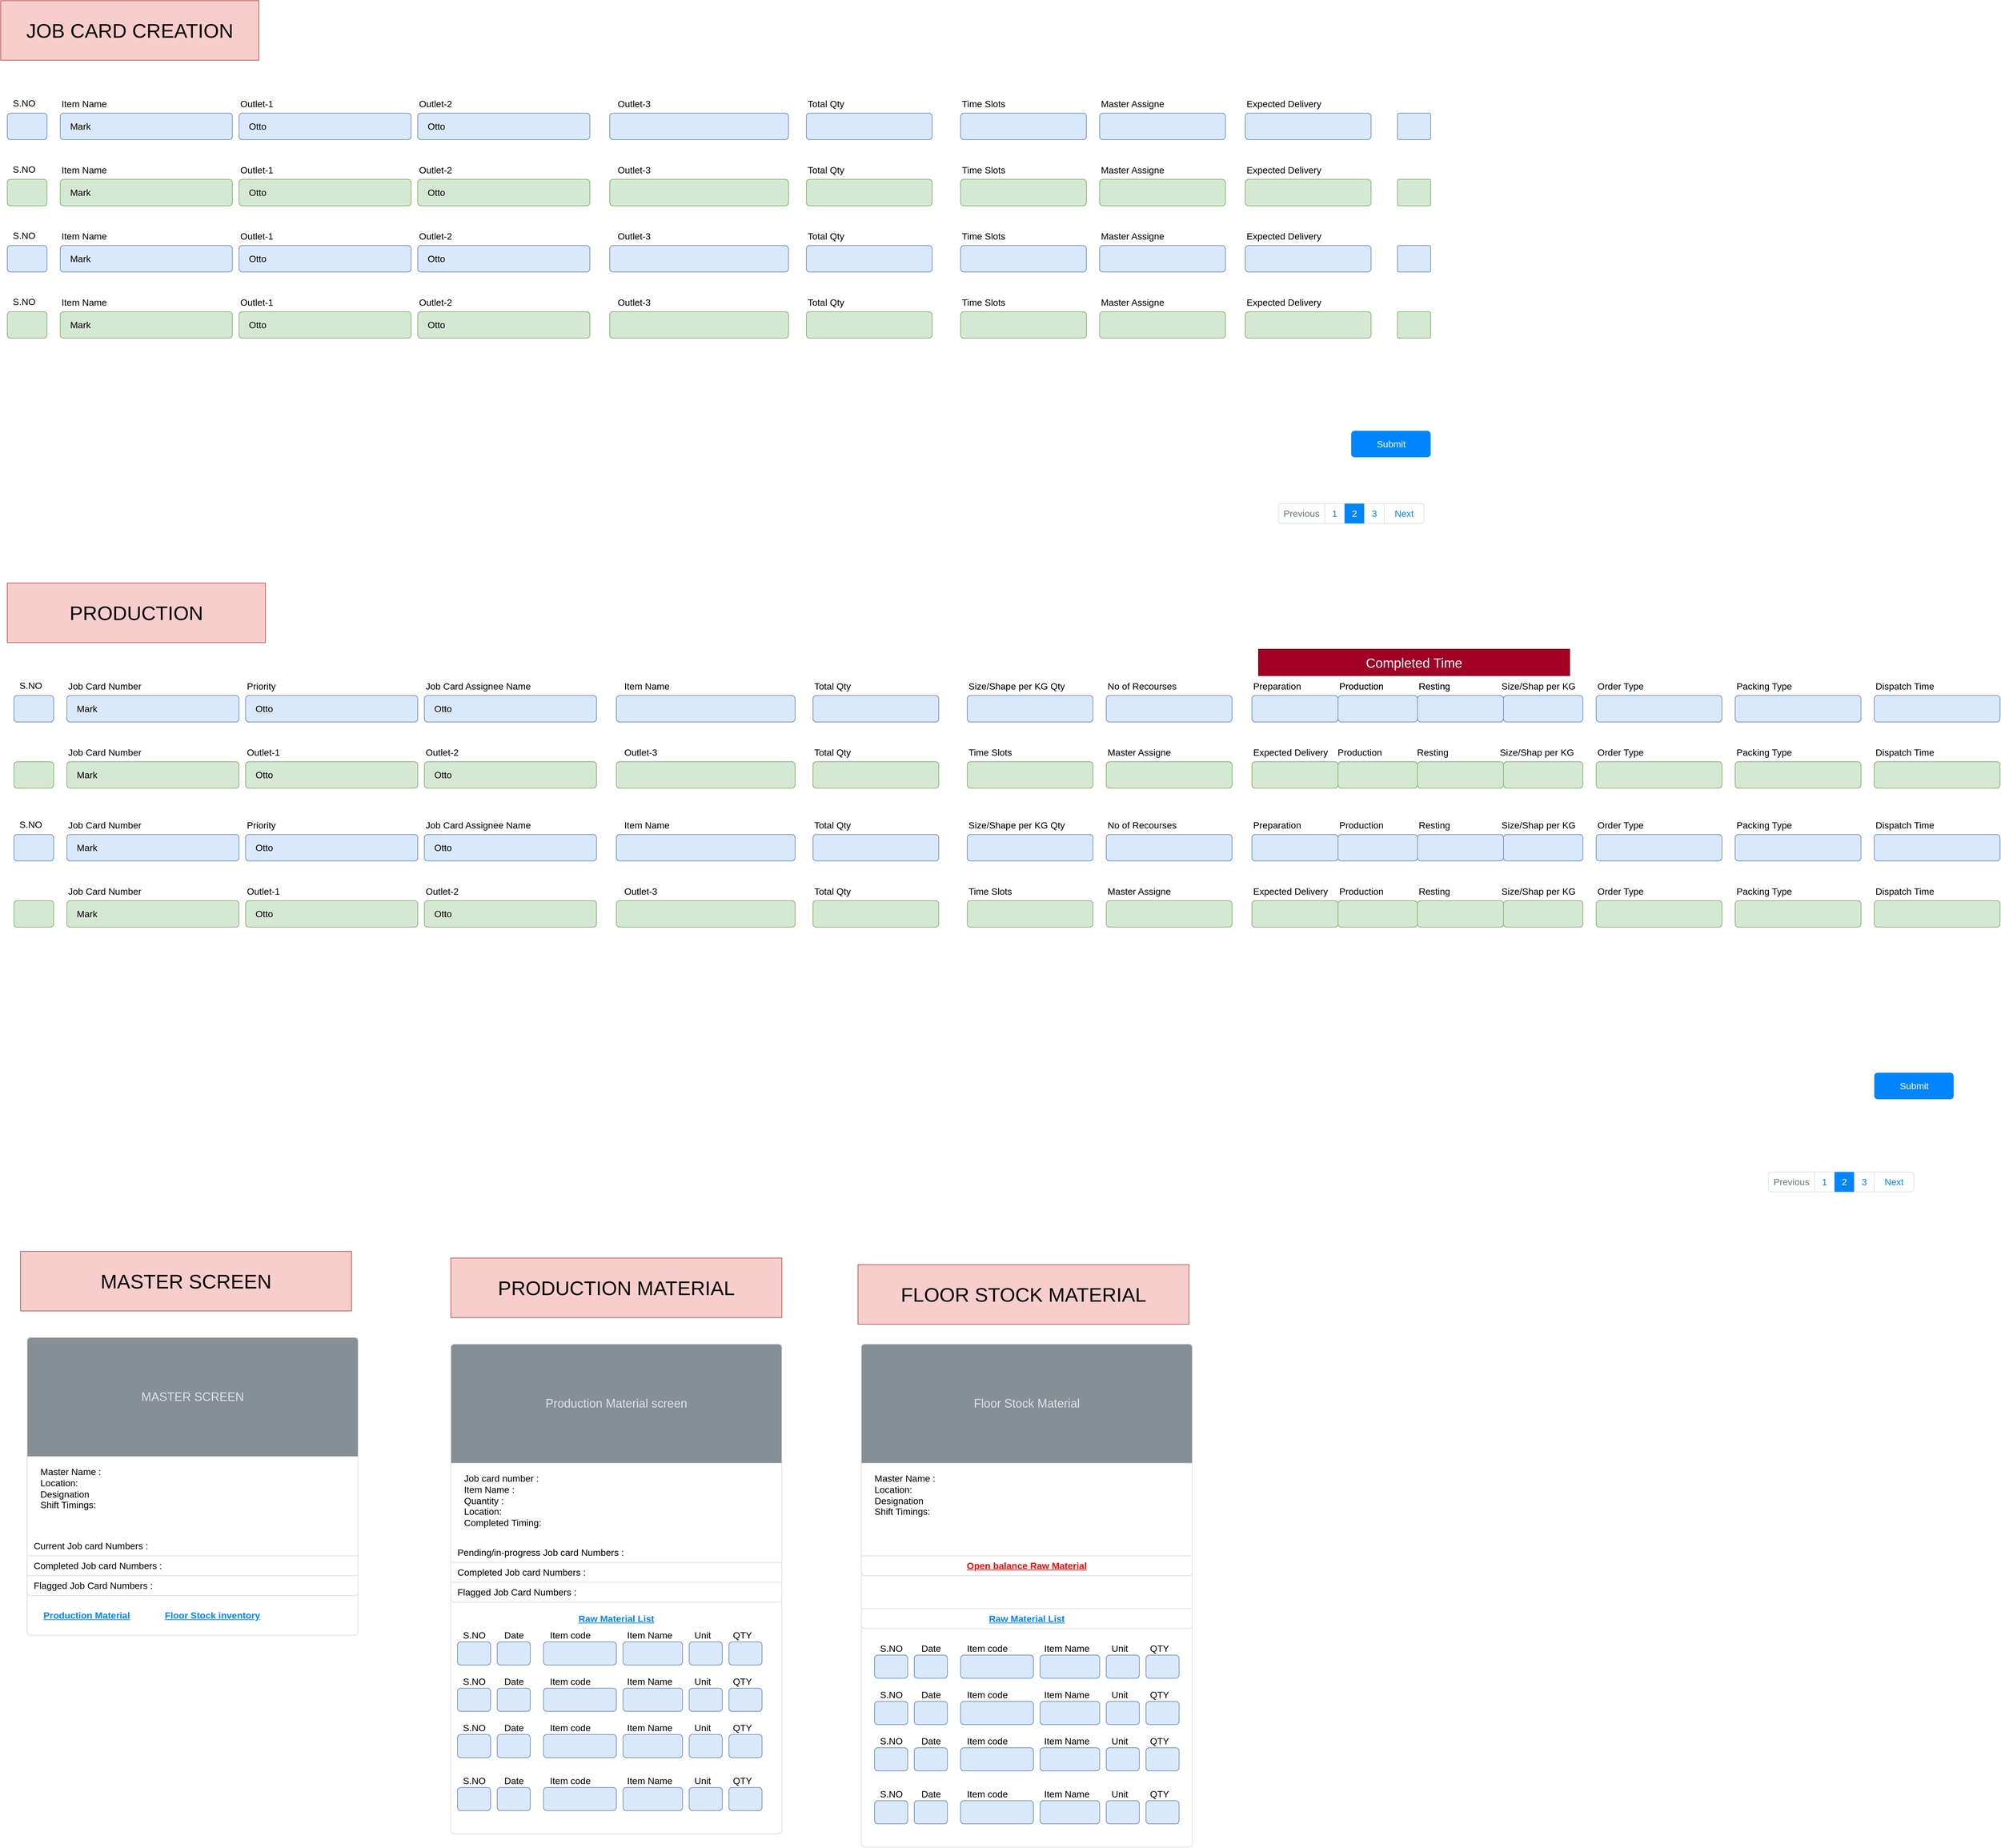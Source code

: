 <mxfile version="14.4.8" type="github">
  <diagram id="piDafpqhtRUU5qUU-vj8" name="Page-1">
    <mxGraphModel dx="7654" dy="2543" grid="1" gridSize="10" guides="1" tooltips="1" connect="1" arrows="1" fold="1" page="1" pageScale="1" pageWidth="827" pageHeight="1169" math="0" shadow="0">
      <root>
        <mxCell id="0" />
        <mxCell id="1" parent="0" />
        <mxCell id="P5aVvRVsnpBdohHqlvsv-63" value="Item Name" style="fillColor=none;strokeColor=none;align=left;fontSize=14;" parent="1" vertex="1">
          <mxGeometry x="-2340" y="230" width="100" height="30" as="geometry" />
        </mxCell>
        <mxCell id="P5aVvRVsnpBdohHqlvsv-64" value="Mark" style="html=1;shadow=0;dashed=0;shape=mxgraph.bootstrap.rrect;rSize=5;fillColor=#dae8fc;strokeColor=#6c8ebf;align=left;spacing=15;fontSize=14;" parent="1" vertex="1">
          <mxGeometry x="-2340" y="260" width="260" height="40" as="geometry" />
        </mxCell>
        <mxCell id="P5aVvRVsnpBdohHqlvsv-65" value="Outlet-1" style="fillColor=none;strokeColor=none;align=left;fontSize=14;" parent="1" vertex="1">
          <mxGeometry x="-2070" y="230" width="100" height="30" as="geometry" />
        </mxCell>
        <mxCell id="P5aVvRVsnpBdohHqlvsv-66" value="Otto" style="html=1;shadow=0;dashed=0;shape=mxgraph.bootstrap.rrect;rSize=5;fillColor=#dae8fc;strokeColor=#6c8ebf;align=left;spacing=15;fontSize=14;" parent="1" vertex="1">
          <mxGeometry x="-2070" y="260" width="260" height="40" as="geometry" />
        </mxCell>
        <mxCell id="P5aVvRVsnpBdohHqlvsv-67" value="Outlet-2" style="fillColor=none;strokeColor=none;align=left;fontSize=14;" parent="1" vertex="1">
          <mxGeometry x="-1800" y="230" width="100" height="30" as="geometry" />
        </mxCell>
        <mxCell id="P5aVvRVsnpBdohHqlvsv-70" value="Outlet-3" style="fillColor=none;strokeColor=none;align=left;fontSize=14;" parent="1" vertex="1">
          <mxGeometry x="-1500" y="230" width="100" height="30" as="geometry" />
        </mxCell>
        <mxCell id="P5aVvRVsnpBdohHqlvsv-71" value="" style="html=1;shadow=0;dashed=0;shape=mxgraph.bootstrap.rrect;rSize=5;fillColor=#dae8fc;strokeColor=#6c8ebf;align=left;spacing=15;fontSize=14;" parent="1" vertex="1">
          <mxGeometry x="-1510" y="260" width="270" height="40" as="geometry" />
        </mxCell>
        <mxCell id="P5aVvRVsnpBdohHqlvsv-72" value="Total Qty" style="fillColor=none;strokeColor=none;align=left;fontSize=14;" parent="1" vertex="1">
          <mxGeometry x="-1213" y="230" width="100" height="30" as="geometry" />
        </mxCell>
        <mxCell id="P5aVvRVsnpBdohHqlvsv-76" value="Time Slots" style="fillColor=none;strokeColor=none;align=left;fontSize=14;" parent="1" vertex="1">
          <mxGeometry x="-980" y="230" width="190" height="30" as="geometry" />
        </mxCell>
        <mxCell id="P5aVvRVsnpBdohHqlvsv-77" value="" style="html=1;shadow=0;dashed=0;shape=mxgraph.bootstrap.rrect;rSize=5;fillColor=#dae8fc;strokeColor=#6c8ebf;align=left;spacing=15;fontSize=14;" parent="1" vertex="1">
          <mxGeometry x="-980" y="260" width="190" height="40" as="geometry" />
        </mxCell>
        <mxCell id="P5aVvRVsnpBdohHqlvsv-78" value="" style="html=1;shadow=0;dashed=0;shape=mxgraph.bootstrap.checkbox2;labelPosition=right;verticalLabelPosition=middle;align=left;verticalAlign=middle;fillColor=#dae8fc;strokeColor=#6c8ebf;checked=0;spacing=5;checkedFill=#0085FC;checkedStroke=#ffffff;fontSize=19;" parent="1" vertex="1">
          <mxGeometry x="-320" y="260" width="50" height="40" as="geometry" />
        </mxCell>
        <mxCell id="P5aVvRVsnpBdohHqlvsv-79" value="Submit" style="html=1;shadow=0;dashed=0;shape=mxgraph.bootstrap.rrect;rSize=5;fillColor=#0085FC;strokeColor=none;align=center;spacing=15;fontSize=14;fontColor=#ffffff;" parent="1" vertex="1">
          <mxGeometry x="-390" y="740" width="120" height="40" as="geometry" />
        </mxCell>
        <mxCell id="P5aVvRVsnpBdohHqlvsv-81" value="" style="html=1;shadow=0;dashed=0;shape=mxgraph.bootstrap.rrect;rSize=5;fillColor=#dae8fc;strokeColor=#6c8ebf;align=left;spacing=15;fontSize=14;" parent="1" vertex="1">
          <mxGeometry x="-2420" y="260" width="60" height="40" as="geometry" />
        </mxCell>
        <mxCell id="P5aVvRVsnpBdohHqlvsv-83" value="&lt;font color=&quot;#000000&quot; style=&quot;font-size: 14px;&quot;&gt;S.NO&lt;/font&gt;" style="text;html=1;align=center;verticalAlign=middle;resizable=0;points=[];autosize=1;fontSize=14;fontColor=#FFFFFF;" parent="1" vertex="1">
          <mxGeometry x="-2420" y="235" width="50" height="20" as="geometry" />
        </mxCell>
        <mxCell id="P5aVvRVsnpBdohHqlvsv-84" value="Otto" style="html=1;shadow=0;dashed=0;shape=mxgraph.bootstrap.rrect;rSize=5;fillColor=#dae8fc;strokeColor=#6c8ebf;align=left;spacing=15;fontSize=14;" parent="1" vertex="1">
          <mxGeometry x="-1800" y="260" width="260" height="40" as="geometry" />
        </mxCell>
        <mxCell id="P5aVvRVsnpBdohHqlvsv-85" value="" style="html=1;shadow=0;dashed=0;shape=mxgraph.bootstrap.rrect;rSize=5;fillColor=#dae8fc;strokeColor=#6c8ebf;align=left;spacing=15;fontSize=14;" parent="1" vertex="1">
          <mxGeometry x="-1213" y="260" width="190" height="40" as="geometry" />
        </mxCell>
        <mxCell id="P5aVvRVsnpBdohHqlvsv-86" value="Master Assigne" style="fillColor=none;strokeColor=none;align=left;fontSize=14;" parent="1" vertex="1">
          <mxGeometry x="-770" y="230" width="190" height="30" as="geometry" />
        </mxCell>
        <mxCell id="P5aVvRVsnpBdohHqlvsv-87" value="" style="html=1;shadow=0;dashed=0;shape=mxgraph.bootstrap.rrect;rSize=5;fillColor=#dae8fc;strokeColor=#6c8ebf;align=left;spacing=15;fontSize=14;" parent="1" vertex="1">
          <mxGeometry x="-770" y="260" width="190" height="40" as="geometry" />
        </mxCell>
        <mxCell id="P5aVvRVsnpBdohHqlvsv-88" value="Expected Delivery" style="fillColor=none;strokeColor=none;align=left;fontSize=14;" parent="1" vertex="1">
          <mxGeometry x="-550" y="230" width="190" height="30" as="geometry" />
        </mxCell>
        <mxCell id="P5aVvRVsnpBdohHqlvsv-89" value="" style="html=1;shadow=0;dashed=0;shape=mxgraph.bootstrap.rrect;rSize=5;fillColor=#dae8fc;strokeColor=#6c8ebf;align=left;spacing=15;fontSize=14;" parent="1" vertex="1">
          <mxGeometry x="-550" y="260" width="190" height="40" as="geometry" />
        </mxCell>
        <mxCell id="P5aVvRVsnpBdohHqlvsv-96" value="" style="html=1;shadow=0;dashed=0;shape=mxgraph.bootstrap.rrect;rSize=5;strokeColor=#DEE2E6;html=1;whiteSpace=wrap;fillColor=#ffffff;fontColor=#0085FC;fontSize=14;" parent="1" vertex="1">
          <mxGeometry x="-500" y="850" width="220" height="30" as="geometry" />
        </mxCell>
        <mxCell id="P5aVvRVsnpBdohHqlvsv-97" value="Previous" style="strokeColor=inherit;fillColor=inherit;gradientColor=inherit;html=1;shadow=0;dashed=0;shape=mxgraph.bootstrap.leftButton;rSize=5;perimeter=none;whiteSpace=wrap;resizeHeight=1;fontColor=#6C767D;fontSize=14;" parent="P5aVvRVsnpBdohHqlvsv-96" vertex="1">
          <mxGeometry width="70" height="30" relative="1" as="geometry" />
        </mxCell>
        <mxCell id="P5aVvRVsnpBdohHqlvsv-98" value="1" style="strokeColor=inherit;fillColor=inherit;gradientColor=inherit;fontColor=inherit;html=1;shadow=0;dashed=0;perimeter=none;whiteSpace=wrap;resizeHeight=1;fontSize=14;" parent="P5aVvRVsnpBdohHqlvsv-96" vertex="1">
          <mxGeometry width="30" height="30" relative="1" as="geometry">
            <mxPoint x="70" as="offset" />
          </mxGeometry>
        </mxCell>
        <mxCell id="P5aVvRVsnpBdohHqlvsv-99" value="2" style="html=1;shadow=0;dashed=0;perimeter=none;whiteSpace=wrap;resizeHeight=1;fillColor=#0085FC;strokeColor=none;fontColor=#ffffff;fontSize=14;" parent="P5aVvRVsnpBdohHqlvsv-96" vertex="1">
          <mxGeometry width="30" height="30" relative="1" as="geometry">
            <mxPoint x="100" as="offset" />
          </mxGeometry>
        </mxCell>
        <mxCell id="P5aVvRVsnpBdohHqlvsv-100" value="3" style="strokeColor=inherit;fillColor=inherit;gradientColor=inherit;fontColor=inherit;html=1;shadow=0;dashed=0;perimeter=none;whiteSpace=wrap;resizeHeight=1;fontSize=14;" parent="P5aVvRVsnpBdohHqlvsv-96" vertex="1">
          <mxGeometry width="30" height="30" relative="1" as="geometry">
            <mxPoint x="130" as="offset" />
          </mxGeometry>
        </mxCell>
        <mxCell id="P5aVvRVsnpBdohHqlvsv-101" value="Next" style="strokeColor=inherit;fillColor=inherit;gradientColor=inherit;fontColor=inherit;html=1;shadow=0;dashed=0;shape=mxgraph.bootstrap.rightButton;rSize=5;perimeter=none;whiteSpace=wrap;resizeHeight=1;fontSize=14;" parent="P5aVvRVsnpBdohHqlvsv-96" vertex="1">
          <mxGeometry x="1" width="60" height="30" relative="1" as="geometry">
            <mxPoint x="-60" as="offset" />
          </mxGeometry>
        </mxCell>
        <mxCell id="P5aVvRVsnpBdohHqlvsv-109" value="Item Name" style="fillColor=none;strokeColor=none;align=left;fontSize=14;" parent="1" vertex="1">
          <mxGeometry x="-2340" y="330" width="100" height="30" as="geometry" />
        </mxCell>
        <mxCell id="P5aVvRVsnpBdohHqlvsv-110" value="Mark" style="html=1;shadow=0;dashed=0;shape=mxgraph.bootstrap.rrect;rSize=5;fillColor=#d5e8d4;strokeColor=#82b366;align=left;spacing=15;fontSize=14;" parent="1" vertex="1">
          <mxGeometry x="-2340" y="360" width="260" height="40" as="geometry" />
        </mxCell>
        <mxCell id="P5aVvRVsnpBdohHqlvsv-111" value="Outlet-1" style="fillColor=none;strokeColor=none;align=left;fontSize=14;" parent="1" vertex="1">
          <mxGeometry x="-2070" y="330" width="100" height="30" as="geometry" />
        </mxCell>
        <mxCell id="P5aVvRVsnpBdohHqlvsv-112" value="Otto" style="html=1;shadow=0;dashed=0;shape=mxgraph.bootstrap.rrect;rSize=5;fillColor=#d5e8d4;strokeColor=#82b366;align=left;spacing=15;fontSize=14;" parent="1" vertex="1">
          <mxGeometry x="-2070" y="360" width="260" height="40" as="geometry" />
        </mxCell>
        <mxCell id="P5aVvRVsnpBdohHqlvsv-113" value="Outlet-2" style="fillColor=none;strokeColor=none;align=left;fontSize=14;" parent="1" vertex="1">
          <mxGeometry x="-1800" y="330" width="100" height="30" as="geometry" />
        </mxCell>
        <mxCell id="P5aVvRVsnpBdohHqlvsv-114" value="Outlet-3" style="fillColor=none;strokeColor=none;align=left;fontSize=14;" parent="1" vertex="1">
          <mxGeometry x="-1500" y="330" width="100" height="30" as="geometry" />
        </mxCell>
        <mxCell id="P5aVvRVsnpBdohHqlvsv-115" value="" style="html=1;shadow=0;dashed=0;shape=mxgraph.bootstrap.rrect;rSize=5;fillColor=#d5e8d4;strokeColor=#82b366;align=left;spacing=15;fontSize=14;" parent="1" vertex="1">
          <mxGeometry x="-1510" y="360" width="270" height="40" as="geometry" />
        </mxCell>
        <mxCell id="P5aVvRVsnpBdohHqlvsv-116" value="Total Qty" style="fillColor=none;strokeColor=none;align=left;fontSize=14;" parent="1" vertex="1">
          <mxGeometry x="-1213" y="330" width="100" height="30" as="geometry" />
        </mxCell>
        <mxCell id="P5aVvRVsnpBdohHqlvsv-117" value="Time Slots" style="fillColor=none;strokeColor=none;align=left;fontSize=14;" parent="1" vertex="1">
          <mxGeometry x="-980" y="330" width="190" height="30" as="geometry" />
        </mxCell>
        <mxCell id="P5aVvRVsnpBdohHqlvsv-118" value="" style="html=1;shadow=0;dashed=0;shape=mxgraph.bootstrap.rrect;rSize=5;fillColor=#d5e8d4;strokeColor=#82b366;align=left;spacing=15;fontSize=14;" parent="1" vertex="1">
          <mxGeometry x="-980" y="360" width="190" height="40" as="geometry" />
        </mxCell>
        <mxCell id="P5aVvRVsnpBdohHqlvsv-119" value="" style="html=1;shadow=0;dashed=0;shape=mxgraph.bootstrap.checkbox2;labelPosition=right;verticalLabelPosition=middle;align=left;verticalAlign=middle;fillColor=#d5e8d4;strokeColor=#82b366;checked=0;spacing=5;checkedFill=#0085FC;checkedStroke=#ffffff;fontSize=19;" parent="1" vertex="1">
          <mxGeometry x="-320" y="360" width="50" height="40" as="geometry" />
        </mxCell>
        <mxCell id="P5aVvRVsnpBdohHqlvsv-120" value="" style="html=1;shadow=0;dashed=0;shape=mxgraph.bootstrap.rrect;rSize=5;fillColor=#d5e8d4;strokeColor=#82b366;align=left;spacing=15;fontSize=14;" parent="1" vertex="1">
          <mxGeometry x="-2420" y="360" width="60" height="40" as="geometry" />
        </mxCell>
        <mxCell id="P5aVvRVsnpBdohHqlvsv-121" value="&lt;font color=&quot;#000000&quot; style=&quot;font-size: 14px;&quot;&gt;S.NO&lt;/font&gt;" style="text;html=1;align=center;verticalAlign=middle;resizable=0;points=[];autosize=1;fontSize=14;fontColor=#FFFFFF;" parent="1" vertex="1">
          <mxGeometry x="-2420" y="335" width="50" height="20" as="geometry" />
        </mxCell>
        <mxCell id="P5aVvRVsnpBdohHqlvsv-122" value="Otto" style="html=1;shadow=0;dashed=0;shape=mxgraph.bootstrap.rrect;rSize=5;fillColor=#d5e8d4;strokeColor=#82b366;align=left;spacing=15;fontSize=14;" parent="1" vertex="1">
          <mxGeometry x="-1800" y="360" width="260" height="40" as="geometry" />
        </mxCell>
        <mxCell id="P5aVvRVsnpBdohHqlvsv-123" value="" style="html=1;shadow=0;dashed=0;shape=mxgraph.bootstrap.rrect;rSize=5;fillColor=#d5e8d4;strokeColor=#82b366;align=left;spacing=15;fontSize=14;" parent="1" vertex="1">
          <mxGeometry x="-1213" y="360" width="190" height="40" as="geometry" />
        </mxCell>
        <mxCell id="P5aVvRVsnpBdohHqlvsv-124" value="Master Assigne" style="fillColor=none;strokeColor=none;align=left;fontSize=14;" parent="1" vertex="1">
          <mxGeometry x="-770" y="330" width="190" height="30" as="geometry" />
        </mxCell>
        <mxCell id="P5aVvRVsnpBdohHqlvsv-125" value="" style="html=1;shadow=0;dashed=0;shape=mxgraph.bootstrap.rrect;rSize=5;fillColor=#d5e8d4;strokeColor=#82b366;align=left;spacing=15;fontSize=14;" parent="1" vertex="1">
          <mxGeometry x="-770" y="360" width="190" height="40" as="geometry" />
        </mxCell>
        <mxCell id="P5aVvRVsnpBdohHqlvsv-126" value="Expected Delivery" style="fillColor=none;strokeColor=none;align=left;fontSize=14;" parent="1" vertex="1">
          <mxGeometry x="-550" y="330" width="190" height="30" as="geometry" />
        </mxCell>
        <mxCell id="P5aVvRVsnpBdohHqlvsv-127" value="" style="html=1;shadow=0;dashed=0;shape=mxgraph.bootstrap.rrect;rSize=5;fillColor=#d5e8d4;strokeColor=#82b366;align=left;spacing=15;fontSize=14;" parent="1" vertex="1">
          <mxGeometry x="-550" y="360" width="190" height="40" as="geometry" />
        </mxCell>
        <mxCell id="P5aVvRVsnpBdohHqlvsv-128" value="Item Name" style="fillColor=none;strokeColor=none;align=left;fontSize=14;" parent="1" vertex="1">
          <mxGeometry x="-2340" y="430" width="100" height="30" as="geometry" />
        </mxCell>
        <mxCell id="P5aVvRVsnpBdohHqlvsv-129" value="Mark" style="html=1;shadow=0;dashed=0;shape=mxgraph.bootstrap.rrect;rSize=5;fillColor=#dae8fc;strokeColor=#6c8ebf;align=left;spacing=15;fontSize=14;" parent="1" vertex="1">
          <mxGeometry x="-2340" y="460" width="260" height="40" as="geometry" />
        </mxCell>
        <mxCell id="P5aVvRVsnpBdohHqlvsv-130" value="Outlet-1" style="fillColor=none;strokeColor=none;align=left;fontSize=14;" parent="1" vertex="1">
          <mxGeometry x="-2070" y="430" width="100" height="30" as="geometry" />
        </mxCell>
        <mxCell id="P5aVvRVsnpBdohHqlvsv-131" value="Otto" style="html=1;shadow=0;dashed=0;shape=mxgraph.bootstrap.rrect;rSize=5;fillColor=#dae8fc;strokeColor=#6c8ebf;align=left;spacing=15;fontSize=14;" parent="1" vertex="1">
          <mxGeometry x="-2070" y="460" width="260" height="40" as="geometry" />
        </mxCell>
        <mxCell id="P5aVvRVsnpBdohHqlvsv-132" value="Outlet-2" style="fillColor=none;strokeColor=none;align=left;fontSize=14;" parent="1" vertex="1">
          <mxGeometry x="-1800" y="430" width="100" height="30" as="geometry" />
        </mxCell>
        <mxCell id="P5aVvRVsnpBdohHqlvsv-133" value="Outlet-3" style="fillColor=none;strokeColor=none;align=left;fontSize=14;" parent="1" vertex="1">
          <mxGeometry x="-1500" y="430" width="100" height="30" as="geometry" />
        </mxCell>
        <mxCell id="P5aVvRVsnpBdohHqlvsv-134" value="" style="html=1;shadow=0;dashed=0;shape=mxgraph.bootstrap.rrect;rSize=5;fillColor=#dae8fc;strokeColor=#6c8ebf;align=left;spacing=15;fontSize=14;" parent="1" vertex="1">
          <mxGeometry x="-1510" y="460" width="270" height="40" as="geometry" />
        </mxCell>
        <mxCell id="P5aVvRVsnpBdohHqlvsv-135" value="Total Qty" style="fillColor=none;strokeColor=none;align=left;fontSize=14;" parent="1" vertex="1">
          <mxGeometry x="-1213" y="430" width="100" height="30" as="geometry" />
        </mxCell>
        <mxCell id="P5aVvRVsnpBdohHqlvsv-136" value="Time Slots" style="fillColor=none;strokeColor=none;align=left;fontSize=14;" parent="1" vertex="1">
          <mxGeometry x="-980" y="430" width="190" height="30" as="geometry" />
        </mxCell>
        <mxCell id="P5aVvRVsnpBdohHqlvsv-137" value="" style="html=1;shadow=0;dashed=0;shape=mxgraph.bootstrap.rrect;rSize=5;fillColor=#dae8fc;strokeColor=#6c8ebf;align=left;spacing=15;fontSize=14;" parent="1" vertex="1">
          <mxGeometry x="-980" y="460" width="190" height="40" as="geometry" />
        </mxCell>
        <mxCell id="P5aVvRVsnpBdohHqlvsv-138" value="" style="html=1;shadow=0;dashed=0;shape=mxgraph.bootstrap.checkbox2;labelPosition=right;verticalLabelPosition=middle;align=left;verticalAlign=middle;fillColor=#dae8fc;strokeColor=#6c8ebf;checked=0;spacing=5;checkedFill=#0085FC;checkedStroke=#ffffff;fontSize=19;" parent="1" vertex="1">
          <mxGeometry x="-320" y="460" width="50" height="40" as="geometry" />
        </mxCell>
        <mxCell id="P5aVvRVsnpBdohHqlvsv-139" value="" style="html=1;shadow=0;dashed=0;shape=mxgraph.bootstrap.rrect;rSize=5;fillColor=#dae8fc;strokeColor=#6c8ebf;align=left;spacing=15;fontSize=14;" parent="1" vertex="1">
          <mxGeometry x="-2420" y="460" width="60" height="40" as="geometry" />
        </mxCell>
        <mxCell id="P5aVvRVsnpBdohHqlvsv-140" value="&lt;font color=&quot;#000000&quot; style=&quot;font-size: 14px;&quot;&gt;S.NO&lt;/font&gt;" style="text;html=1;align=center;verticalAlign=middle;resizable=0;points=[];autosize=1;fontSize=14;fontColor=#FFFFFF;" parent="1" vertex="1">
          <mxGeometry x="-2420" y="435" width="50" height="20" as="geometry" />
        </mxCell>
        <mxCell id="P5aVvRVsnpBdohHqlvsv-141" value="Otto" style="html=1;shadow=0;dashed=0;shape=mxgraph.bootstrap.rrect;rSize=5;fillColor=#dae8fc;strokeColor=#6c8ebf;align=left;spacing=15;fontSize=14;" parent="1" vertex="1">
          <mxGeometry x="-1800" y="460" width="260" height="40" as="geometry" />
        </mxCell>
        <mxCell id="P5aVvRVsnpBdohHqlvsv-142" value="" style="html=1;shadow=0;dashed=0;shape=mxgraph.bootstrap.rrect;rSize=5;fillColor=#dae8fc;strokeColor=#6c8ebf;align=left;spacing=15;fontSize=14;" parent="1" vertex="1">
          <mxGeometry x="-1213" y="460" width="190" height="40" as="geometry" />
        </mxCell>
        <mxCell id="P5aVvRVsnpBdohHqlvsv-143" value="Master Assigne" style="fillColor=none;strokeColor=none;align=left;fontSize=14;" parent="1" vertex="1">
          <mxGeometry x="-770" y="430" width="190" height="30" as="geometry" />
        </mxCell>
        <mxCell id="P5aVvRVsnpBdohHqlvsv-144" value="" style="html=1;shadow=0;dashed=0;shape=mxgraph.bootstrap.rrect;rSize=5;fillColor=#dae8fc;strokeColor=#6c8ebf;align=left;spacing=15;fontSize=14;" parent="1" vertex="1">
          <mxGeometry x="-770" y="460" width="190" height="40" as="geometry" />
        </mxCell>
        <mxCell id="P5aVvRVsnpBdohHqlvsv-145" value="Expected Delivery" style="fillColor=none;strokeColor=none;align=left;fontSize=14;" parent="1" vertex="1">
          <mxGeometry x="-550" y="430" width="190" height="30" as="geometry" />
        </mxCell>
        <mxCell id="P5aVvRVsnpBdohHqlvsv-146" value="" style="html=1;shadow=0;dashed=0;shape=mxgraph.bootstrap.rrect;rSize=5;fillColor=#dae8fc;strokeColor=#6c8ebf;align=left;spacing=15;fontSize=14;" parent="1" vertex="1">
          <mxGeometry x="-550" y="460" width="190" height="40" as="geometry" />
        </mxCell>
        <mxCell id="P5aVvRVsnpBdohHqlvsv-147" value="Item Name" style="fillColor=none;strokeColor=none;align=left;fontSize=14;" parent="1" vertex="1">
          <mxGeometry x="-2340" y="530" width="100" height="30" as="geometry" />
        </mxCell>
        <mxCell id="P5aVvRVsnpBdohHqlvsv-148" value="Mark" style="html=1;shadow=0;dashed=0;shape=mxgraph.bootstrap.rrect;rSize=5;fillColor=#d5e8d4;strokeColor=#82b366;align=left;spacing=15;fontSize=14;" parent="1" vertex="1">
          <mxGeometry x="-2340" y="560" width="260" height="40" as="geometry" />
        </mxCell>
        <mxCell id="P5aVvRVsnpBdohHqlvsv-149" value="Outlet-1" style="fillColor=none;strokeColor=none;align=left;fontSize=14;" parent="1" vertex="1">
          <mxGeometry x="-2070" y="530" width="100" height="30" as="geometry" />
        </mxCell>
        <mxCell id="P5aVvRVsnpBdohHqlvsv-150" value="Otto" style="html=1;shadow=0;dashed=0;shape=mxgraph.bootstrap.rrect;rSize=5;fillColor=#d5e8d4;strokeColor=#82b366;align=left;spacing=15;fontSize=14;" parent="1" vertex="1">
          <mxGeometry x="-2070" y="560" width="260" height="40" as="geometry" />
        </mxCell>
        <mxCell id="P5aVvRVsnpBdohHqlvsv-151" value="Outlet-2" style="fillColor=none;strokeColor=none;align=left;fontSize=14;" parent="1" vertex="1">
          <mxGeometry x="-1800" y="530" width="100" height="30" as="geometry" />
        </mxCell>
        <mxCell id="P5aVvRVsnpBdohHqlvsv-152" value="Outlet-3" style="fillColor=none;strokeColor=none;align=left;fontSize=14;" parent="1" vertex="1">
          <mxGeometry x="-1500" y="530" width="100" height="30" as="geometry" />
        </mxCell>
        <mxCell id="P5aVvRVsnpBdohHqlvsv-153" value="" style="html=1;shadow=0;dashed=0;shape=mxgraph.bootstrap.rrect;rSize=5;fillColor=#d5e8d4;strokeColor=#82b366;align=left;spacing=15;fontSize=14;" parent="1" vertex="1">
          <mxGeometry x="-1510" y="560" width="270" height="40" as="geometry" />
        </mxCell>
        <mxCell id="P5aVvRVsnpBdohHqlvsv-154" value="Total Qty" style="fillColor=none;strokeColor=none;align=left;fontSize=14;" parent="1" vertex="1">
          <mxGeometry x="-1213" y="530" width="100" height="30" as="geometry" />
        </mxCell>
        <mxCell id="P5aVvRVsnpBdohHqlvsv-155" value="Time Slots" style="fillColor=none;strokeColor=none;align=left;fontSize=14;" parent="1" vertex="1">
          <mxGeometry x="-980" y="530" width="190" height="30" as="geometry" />
        </mxCell>
        <mxCell id="P5aVvRVsnpBdohHqlvsv-156" value="" style="html=1;shadow=0;dashed=0;shape=mxgraph.bootstrap.rrect;rSize=5;fillColor=#d5e8d4;strokeColor=#82b366;align=left;spacing=15;fontSize=14;" parent="1" vertex="1">
          <mxGeometry x="-980" y="560" width="190" height="40" as="geometry" />
        </mxCell>
        <mxCell id="P5aVvRVsnpBdohHqlvsv-157" value="" style="html=1;shadow=0;dashed=0;shape=mxgraph.bootstrap.checkbox2;labelPosition=right;verticalLabelPosition=middle;align=left;verticalAlign=middle;fillColor=#d5e8d4;strokeColor=#82b366;checked=0;spacing=5;checkedFill=#0085FC;checkedStroke=#ffffff;fontSize=19;" parent="1" vertex="1">
          <mxGeometry x="-320" y="560" width="50" height="40" as="geometry" />
        </mxCell>
        <mxCell id="P5aVvRVsnpBdohHqlvsv-158" value="" style="html=1;shadow=0;dashed=0;shape=mxgraph.bootstrap.rrect;rSize=5;fillColor=#d5e8d4;strokeColor=#82b366;align=left;spacing=15;fontSize=14;" parent="1" vertex="1">
          <mxGeometry x="-2420" y="560" width="60" height="40" as="geometry" />
        </mxCell>
        <mxCell id="P5aVvRVsnpBdohHqlvsv-159" value="&lt;font color=&quot;#000000&quot; style=&quot;font-size: 14px;&quot;&gt;S.NO&lt;/font&gt;" style="text;html=1;align=center;verticalAlign=middle;resizable=0;points=[];autosize=1;fontSize=14;fontColor=#FFFFFF;" parent="1" vertex="1">
          <mxGeometry x="-2420" y="535" width="50" height="20" as="geometry" />
        </mxCell>
        <mxCell id="P5aVvRVsnpBdohHqlvsv-160" value="Otto" style="html=1;shadow=0;dashed=0;shape=mxgraph.bootstrap.rrect;rSize=5;fillColor=#d5e8d4;strokeColor=#82b366;align=left;spacing=15;fontSize=14;" parent="1" vertex="1">
          <mxGeometry x="-1800" y="560" width="260" height="40" as="geometry" />
        </mxCell>
        <mxCell id="P5aVvRVsnpBdohHqlvsv-161" value="" style="html=1;shadow=0;dashed=0;shape=mxgraph.bootstrap.rrect;rSize=5;fillColor=#d5e8d4;strokeColor=#82b366;align=left;spacing=15;fontSize=14;" parent="1" vertex="1">
          <mxGeometry x="-1213" y="560" width="190" height="40" as="geometry" />
        </mxCell>
        <mxCell id="P5aVvRVsnpBdohHqlvsv-162" value="Master Assigne" style="fillColor=none;strokeColor=none;align=left;fontSize=14;" parent="1" vertex="1">
          <mxGeometry x="-770" y="530" width="190" height="30" as="geometry" />
        </mxCell>
        <mxCell id="P5aVvRVsnpBdohHqlvsv-163" value="" style="html=1;shadow=0;dashed=0;shape=mxgraph.bootstrap.rrect;rSize=5;fillColor=#d5e8d4;strokeColor=#82b366;align=left;spacing=15;fontSize=14;" parent="1" vertex="1">
          <mxGeometry x="-770" y="560" width="190" height="40" as="geometry" />
        </mxCell>
        <mxCell id="P5aVvRVsnpBdohHqlvsv-164" value="Expected Delivery" style="fillColor=none;strokeColor=none;align=left;fontSize=14;" parent="1" vertex="1">
          <mxGeometry x="-550" y="530" width="190" height="30" as="geometry" />
        </mxCell>
        <mxCell id="P5aVvRVsnpBdohHqlvsv-165" value="" style="html=1;shadow=0;dashed=0;shape=mxgraph.bootstrap.rrect;rSize=5;fillColor=#d5e8d4;strokeColor=#82b366;align=left;spacing=15;fontSize=14;" parent="1" vertex="1">
          <mxGeometry x="-550" y="560" width="190" height="40" as="geometry" />
        </mxCell>
        <mxCell id="P5aVvRVsnpBdohHqlvsv-178" value="&lt;font style=&quot;font-size: 30px&quot;&gt;JOB CARD CREATION&lt;/font&gt;" style="text;html=1;strokeColor=#b85450;fillColor=#f8cecc;align=center;verticalAlign=middle;whiteSpace=wrap;rounded=0;fontSize=14;" parent="1" vertex="1">
          <mxGeometry x="-2430" y="90" width="390" height="90" as="geometry" />
        </mxCell>
        <mxCell id="P5aVvRVsnpBdohHqlvsv-180" value="Job Card Number" style="fillColor=none;strokeColor=none;align=left;fontSize=14;" parent="1" vertex="1">
          <mxGeometry x="-2330" y="1110" width="100" height="30" as="geometry" />
        </mxCell>
        <mxCell id="P5aVvRVsnpBdohHqlvsv-181" value="Mark" style="html=1;shadow=0;dashed=0;shape=mxgraph.bootstrap.rrect;rSize=5;fillColor=#dae8fc;strokeColor=#6c8ebf;align=left;spacing=15;fontSize=14;" parent="1" vertex="1">
          <mxGeometry x="-2330" y="1140" width="260" height="40" as="geometry" />
        </mxCell>
        <mxCell id="P5aVvRVsnpBdohHqlvsv-182" value="Priority" style="fillColor=none;strokeColor=none;align=left;fontSize=14;" parent="1" vertex="1">
          <mxGeometry x="-2060" y="1110" width="100" height="30" as="geometry" />
        </mxCell>
        <mxCell id="P5aVvRVsnpBdohHqlvsv-183" value="Otto" style="html=1;shadow=0;dashed=0;shape=mxgraph.bootstrap.rrect;rSize=5;fillColor=#dae8fc;strokeColor=#6c8ebf;align=left;spacing=15;fontSize=14;" parent="1" vertex="1">
          <mxGeometry x="-2060" y="1140" width="260" height="40" as="geometry" />
        </mxCell>
        <mxCell id="P5aVvRVsnpBdohHqlvsv-184" value="Job Card Assignee Name" style="fillColor=none;strokeColor=none;align=left;fontSize=14;" parent="1" vertex="1">
          <mxGeometry x="-1790" y="1110" width="100" height="30" as="geometry" />
        </mxCell>
        <mxCell id="P5aVvRVsnpBdohHqlvsv-185" value="Item Name" style="fillColor=none;strokeColor=none;align=left;fontSize=14;" parent="1" vertex="1">
          <mxGeometry x="-1490" y="1110" width="100" height="30" as="geometry" />
        </mxCell>
        <mxCell id="P5aVvRVsnpBdohHqlvsv-186" value="" style="html=1;shadow=0;dashed=0;shape=mxgraph.bootstrap.rrect;rSize=5;fillColor=#dae8fc;strokeColor=#6c8ebf;align=left;spacing=15;fontSize=14;" parent="1" vertex="1">
          <mxGeometry x="-1500" y="1140" width="270" height="40" as="geometry" />
        </mxCell>
        <mxCell id="P5aVvRVsnpBdohHqlvsv-187" value="Total Qty" style="fillColor=none;strokeColor=none;align=left;fontSize=14;" parent="1" vertex="1">
          <mxGeometry x="-1203" y="1110" width="100" height="30" as="geometry" />
        </mxCell>
        <mxCell id="P5aVvRVsnpBdohHqlvsv-188" value="Size/Shape per KG Qty" style="fillColor=none;strokeColor=none;align=left;fontSize=14;" parent="1" vertex="1">
          <mxGeometry x="-970" y="1110" width="190" height="30" as="geometry" />
        </mxCell>
        <mxCell id="P5aVvRVsnpBdohHqlvsv-189" value="" style="html=1;shadow=0;dashed=0;shape=mxgraph.bootstrap.rrect;rSize=5;fillColor=#dae8fc;strokeColor=#6c8ebf;align=left;spacing=15;fontSize=14;" parent="1" vertex="1">
          <mxGeometry x="-970" y="1140" width="190" height="40" as="geometry" />
        </mxCell>
        <mxCell id="P5aVvRVsnpBdohHqlvsv-191" value="Submit" style="html=1;shadow=0;dashed=0;shape=mxgraph.bootstrap.rrect;rSize=5;fillColor=#0085FC;strokeColor=none;align=center;spacing=15;fontSize=14;fontColor=#ffffff;" parent="1" vertex="1">
          <mxGeometry x="400" y="1710" width="120" height="40" as="geometry" />
        </mxCell>
        <mxCell id="P5aVvRVsnpBdohHqlvsv-192" value="" style="html=1;shadow=0;dashed=0;shape=mxgraph.bootstrap.rrect;rSize=5;fillColor=#dae8fc;strokeColor=#6c8ebf;align=left;spacing=15;fontSize=14;" parent="1" vertex="1">
          <mxGeometry x="-2410" y="1140" width="60" height="40" as="geometry" />
        </mxCell>
        <mxCell id="P5aVvRVsnpBdohHqlvsv-193" value="&lt;font color=&quot;#000000&quot; style=&quot;font-size: 14px;&quot;&gt;S.NO&lt;/font&gt;" style="text;html=1;align=center;verticalAlign=middle;resizable=0;points=[];autosize=1;fontSize=14;fontColor=#FFFFFF;" parent="1" vertex="1">
          <mxGeometry x="-2410" y="1115" width="50" height="20" as="geometry" />
        </mxCell>
        <mxCell id="P5aVvRVsnpBdohHqlvsv-194" value="Otto" style="html=1;shadow=0;dashed=0;shape=mxgraph.bootstrap.rrect;rSize=5;fillColor=#dae8fc;strokeColor=#6c8ebf;align=left;spacing=15;fontSize=14;" parent="1" vertex="1">
          <mxGeometry x="-1790" y="1140" width="260" height="40" as="geometry" />
        </mxCell>
        <mxCell id="P5aVvRVsnpBdohHqlvsv-195" value="" style="html=1;shadow=0;dashed=0;shape=mxgraph.bootstrap.rrect;rSize=5;fillColor=#dae8fc;strokeColor=#6c8ebf;align=left;spacing=15;fontSize=14;" parent="1" vertex="1">
          <mxGeometry x="-1203" y="1140" width="190" height="40" as="geometry" />
        </mxCell>
        <mxCell id="P5aVvRVsnpBdohHqlvsv-196" value="No of Recourses" style="fillColor=none;strokeColor=none;align=left;fontSize=14;" parent="1" vertex="1">
          <mxGeometry x="-760" y="1110" width="190" height="30" as="geometry" />
        </mxCell>
        <mxCell id="P5aVvRVsnpBdohHqlvsv-197" value="" style="html=1;shadow=0;dashed=0;shape=mxgraph.bootstrap.rrect;rSize=5;fillColor=#dae8fc;strokeColor=#6c8ebf;align=left;spacing=15;fontSize=14;" parent="1" vertex="1">
          <mxGeometry x="-760" y="1140" width="190" height="40" as="geometry" />
        </mxCell>
        <mxCell id="P5aVvRVsnpBdohHqlvsv-198" value="Preparation" style="fillColor=none;strokeColor=none;align=left;fontSize=14;" parent="1" vertex="1">
          <mxGeometry x="-540" y="1110" width="130" height="30" as="geometry" />
        </mxCell>
        <mxCell id="P5aVvRVsnpBdohHqlvsv-199" value="" style="html=1;shadow=0;dashed=0;shape=mxgraph.bootstrap.rrect;rSize=5;fillColor=#dae8fc;strokeColor=#6c8ebf;align=left;spacing=15;fontSize=14;" parent="1" vertex="1">
          <mxGeometry x="-540" y="1140" width="130" height="40" as="geometry" />
        </mxCell>
        <mxCell id="P5aVvRVsnpBdohHqlvsv-200" value="" style="html=1;shadow=0;dashed=0;shape=mxgraph.bootstrap.rrect;rSize=5;strokeColor=#DEE2E6;html=1;whiteSpace=wrap;fillColor=#ffffff;fontColor=#0085FC;fontSize=14;" parent="1" vertex="1">
          <mxGeometry x="240" y="1860" width="220" height="30" as="geometry" />
        </mxCell>
        <mxCell id="P5aVvRVsnpBdohHqlvsv-201" value="Previous" style="strokeColor=inherit;fillColor=inherit;gradientColor=inherit;html=1;shadow=0;dashed=0;shape=mxgraph.bootstrap.leftButton;rSize=5;perimeter=none;whiteSpace=wrap;resizeHeight=1;fontColor=#6C767D;fontSize=14;" parent="P5aVvRVsnpBdohHqlvsv-200" vertex="1">
          <mxGeometry width="70" height="30" relative="1" as="geometry" />
        </mxCell>
        <mxCell id="P5aVvRVsnpBdohHqlvsv-202" value="1" style="strokeColor=inherit;fillColor=inherit;gradientColor=inherit;fontColor=inherit;html=1;shadow=0;dashed=0;perimeter=none;whiteSpace=wrap;resizeHeight=1;fontSize=14;" parent="P5aVvRVsnpBdohHqlvsv-200" vertex="1">
          <mxGeometry width="30" height="30" relative="1" as="geometry">
            <mxPoint x="70" as="offset" />
          </mxGeometry>
        </mxCell>
        <mxCell id="P5aVvRVsnpBdohHqlvsv-203" value="2" style="html=1;shadow=0;dashed=0;perimeter=none;whiteSpace=wrap;resizeHeight=1;fillColor=#0085FC;strokeColor=none;fontColor=#ffffff;fontSize=14;" parent="P5aVvRVsnpBdohHqlvsv-200" vertex="1">
          <mxGeometry width="30" height="30" relative="1" as="geometry">
            <mxPoint x="100" as="offset" />
          </mxGeometry>
        </mxCell>
        <mxCell id="P5aVvRVsnpBdohHqlvsv-204" value="3" style="strokeColor=inherit;fillColor=inherit;gradientColor=inherit;fontColor=inherit;html=1;shadow=0;dashed=0;perimeter=none;whiteSpace=wrap;resizeHeight=1;fontSize=14;" parent="P5aVvRVsnpBdohHqlvsv-200" vertex="1">
          <mxGeometry width="30" height="30" relative="1" as="geometry">
            <mxPoint x="130" as="offset" />
          </mxGeometry>
        </mxCell>
        <mxCell id="P5aVvRVsnpBdohHqlvsv-205" value="Next" style="strokeColor=inherit;fillColor=inherit;gradientColor=inherit;fontColor=inherit;html=1;shadow=0;dashed=0;shape=mxgraph.bootstrap.rightButton;rSize=5;perimeter=none;whiteSpace=wrap;resizeHeight=1;fontSize=14;" parent="P5aVvRVsnpBdohHqlvsv-200" vertex="1">
          <mxGeometry x="1" width="60" height="30" relative="1" as="geometry">
            <mxPoint x="-60" as="offset" />
          </mxGeometry>
        </mxCell>
        <mxCell id="P5aVvRVsnpBdohHqlvsv-206" value="Job Card Number" style="fillColor=none;strokeColor=none;align=left;fontSize=14;" parent="1" vertex="1">
          <mxGeometry x="-2330" y="1210" width="100" height="30" as="geometry" />
        </mxCell>
        <mxCell id="P5aVvRVsnpBdohHqlvsv-208" value="Outlet-1" style="fillColor=none;strokeColor=none;align=left;fontSize=14;" parent="1" vertex="1">
          <mxGeometry x="-2060" y="1210" width="100" height="30" as="geometry" />
        </mxCell>
        <mxCell id="P5aVvRVsnpBdohHqlvsv-210" value="Outlet-2" style="fillColor=none;strokeColor=none;align=left;fontSize=14;" parent="1" vertex="1">
          <mxGeometry x="-1790" y="1210" width="100" height="30" as="geometry" />
        </mxCell>
        <mxCell id="P5aVvRVsnpBdohHqlvsv-211" value="Outlet-3" style="fillColor=none;strokeColor=none;align=left;fontSize=14;" parent="1" vertex="1">
          <mxGeometry x="-1490" y="1210" width="100" height="30" as="geometry" />
        </mxCell>
        <mxCell id="P5aVvRVsnpBdohHqlvsv-213" value="Total Qty" style="fillColor=none;strokeColor=none;align=left;fontSize=14;" parent="1" vertex="1">
          <mxGeometry x="-1203" y="1210" width="100" height="30" as="geometry" />
        </mxCell>
        <mxCell id="P5aVvRVsnpBdohHqlvsv-214" value="Time Slots" style="fillColor=none;strokeColor=none;align=left;fontSize=14;" parent="1" vertex="1">
          <mxGeometry x="-970" y="1210" width="190" height="30" as="geometry" />
        </mxCell>
        <mxCell id="P5aVvRVsnpBdohHqlvsv-221" value="Master Assigne" style="fillColor=none;strokeColor=none;align=left;fontSize=14;" parent="1" vertex="1">
          <mxGeometry x="-760" y="1210" width="190" height="30" as="geometry" />
        </mxCell>
        <mxCell id="P5aVvRVsnpBdohHqlvsv-223" value="Expected Delivery" style="fillColor=none;strokeColor=none;align=left;fontSize=14;" parent="1" vertex="1">
          <mxGeometry x="-540" y="1210" width="190" height="30" as="geometry" />
        </mxCell>
        <mxCell id="P5aVvRVsnpBdohHqlvsv-263" value="&lt;span style=&quot;font-size: 30px&quot;&gt;PRODUCTION&lt;/span&gt;" style="text;html=1;strokeColor=#b85450;fillColor=#f8cecc;align=center;verticalAlign=middle;whiteSpace=wrap;rounded=0;fontSize=14;" parent="1" vertex="1">
          <mxGeometry x="-2420" y="970" width="390" height="90" as="geometry" />
        </mxCell>
        <mxCell id="P5aVvRVsnpBdohHqlvsv-264" value="" style="html=1;shadow=0;dashed=0;shape=mxgraph.bootstrap.rrect;rSize=5;fillColor=#dae8fc;strokeColor=#6c8ebf;align=left;spacing=15;fontSize=14;" parent="1" vertex="1">
          <mxGeometry x="-410" y="1140" width="120" height="40" as="geometry" />
        </mxCell>
        <mxCell id="P5aVvRVsnpBdohHqlvsv-265" value="" style="html=1;shadow=0;dashed=0;shape=mxgraph.bootstrap.rrect;rSize=5;fillColor=#dae8fc;strokeColor=#6c8ebf;align=left;spacing=15;fontSize=14;" parent="1" vertex="1">
          <mxGeometry x="-290" y="1140" width="130" height="40" as="geometry" />
        </mxCell>
        <mxCell id="P5aVvRVsnpBdohHqlvsv-266" value="" style="html=1;shadow=0;dashed=0;shape=mxgraph.bootstrap.rrect;rSize=5;fillColor=#dae8fc;strokeColor=#6c8ebf;align=left;spacing=15;fontSize=14;" parent="1" vertex="1">
          <mxGeometry x="-160" y="1140" width="120" height="40" as="geometry" />
        </mxCell>
        <mxCell id="P5aVvRVsnpBdohHqlvsv-267" value="Production" style="fillColor=none;strokeColor=none;align=left;fontSize=14;" parent="1" vertex="1">
          <mxGeometry x="-410" y="1110" width="130" height="30" as="geometry" />
        </mxCell>
        <mxCell id="P5aVvRVsnpBdohHqlvsv-268" value="Resting" style="fillColor=none;strokeColor=none;align=left;fontSize=14;" parent="1" vertex="1">
          <mxGeometry x="-290" y="1110" width="130" height="30" as="geometry" />
        </mxCell>
        <mxCell id="P5aVvRVsnpBdohHqlvsv-269" value="Size/Shap per KG" style="fillColor=none;strokeColor=none;align=left;fontSize=14;" parent="1" vertex="1">
          <mxGeometry x="-165" y="1110" width="130" height="30" as="geometry" />
        </mxCell>
        <mxCell id="P5aVvRVsnpBdohHqlvsv-271" value="&lt;span&gt;Completed Time&lt;/span&gt;" style="text;html=1;strokeColor=#6F0000;fillColor=#a20025;align=center;verticalAlign=middle;whiteSpace=wrap;rounded=0;fontSize=20;fontColor=#ffffff;" parent="1" vertex="1">
          <mxGeometry x="-530" y="1070" width="470" height="40" as="geometry" />
        </mxCell>
        <mxCell id="P5aVvRVsnpBdohHqlvsv-272" value="Order Type" style="fillColor=none;strokeColor=none;align=left;fontSize=14;" parent="1" vertex="1">
          <mxGeometry x="-20" y="1110" width="190" height="30" as="geometry" />
        </mxCell>
        <mxCell id="P5aVvRVsnpBdohHqlvsv-273" value="" style="html=1;shadow=0;dashed=0;shape=mxgraph.bootstrap.rrect;rSize=5;fillColor=#dae8fc;strokeColor=#6c8ebf;align=left;spacing=15;fontSize=14;" parent="1" vertex="1">
          <mxGeometry x="-20" y="1140" width="190" height="40" as="geometry" />
        </mxCell>
        <mxCell id="P5aVvRVsnpBdohHqlvsv-274" value="Packing Type" style="fillColor=none;strokeColor=none;align=left;fontSize=14;" parent="1" vertex="1">
          <mxGeometry x="190" y="1110" width="190" height="30" as="geometry" />
        </mxCell>
        <mxCell id="P5aVvRVsnpBdohHqlvsv-275" value="" style="html=1;shadow=0;dashed=0;shape=mxgraph.bootstrap.rrect;rSize=5;fillColor=#dae8fc;strokeColor=#6c8ebf;align=left;spacing=15;fontSize=14;" parent="1" vertex="1">
          <mxGeometry x="190" y="1140" width="190" height="40" as="geometry" />
        </mxCell>
        <mxCell id="P5aVvRVsnpBdohHqlvsv-276" value="Dispatch Time" style="fillColor=none;strokeColor=none;align=left;fontSize=14;" parent="1" vertex="1">
          <mxGeometry x="400" y="1110" width="190" height="30" as="geometry" />
        </mxCell>
        <mxCell id="P5aVvRVsnpBdohHqlvsv-277" value="" style="html=1;shadow=0;dashed=0;shape=mxgraph.bootstrap.rrect;rSize=5;fillColor=#dae8fc;strokeColor=#6c8ebf;align=left;spacing=15;fontSize=14;" parent="1" vertex="1">
          <mxGeometry x="400" y="1140" width="190" height="40" as="geometry" />
        </mxCell>
        <mxCell id="P5aVvRVsnpBdohHqlvsv-278" value="Mark" style="html=1;shadow=0;dashed=0;shape=mxgraph.bootstrap.rrect;rSize=5;fillColor=#d5e8d4;strokeColor=#82b366;align=left;spacing=15;fontSize=14;" parent="1" vertex="1">
          <mxGeometry x="-2330" y="1240" width="260" height="40" as="geometry" />
        </mxCell>
        <mxCell id="P5aVvRVsnpBdohHqlvsv-279" value="Otto" style="html=1;shadow=0;dashed=0;shape=mxgraph.bootstrap.rrect;rSize=5;fillColor=#d5e8d4;strokeColor=#82b366;align=left;spacing=15;fontSize=14;" parent="1" vertex="1">
          <mxGeometry x="-2060" y="1240" width="260" height="40" as="geometry" />
        </mxCell>
        <mxCell id="P5aVvRVsnpBdohHqlvsv-280" value="" style="html=1;shadow=0;dashed=0;shape=mxgraph.bootstrap.rrect;rSize=5;fillColor=#d5e8d4;strokeColor=#82b366;align=left;spacing=15;fontSize=14;" parent="1" vertex="1">
          <mxGeometry x="-1500" y="1240" width="270" height="40" as="geometry" />
        </mxCell>
        <mxCell id="P5aVvRVsnpBdohHqlvsv-281" value="" style="html=1;shadow=0;dashed=0;shape=mxgraph.bootstrap.rrect;rSize=5;fillColor=#d5e8d4;strokeColor=#82b366;align=left;spacing=15;fontSize=14;" parent="1" vertex="1">
          <mxGeometry x="-970" y="1240" width="190" height="40" as="geometry" />
        </mxCell>
        <mxCell id="P5aVvRVsnpBdohHqlvsv-282" value="" style="html=1;shadow=0;dashed=0;shape=mxgraph.bootstrap.rrect;rSize=5;fillColor=#d5e8d4;strokeColor=#82b366;align=left;spacing=15;fontSize=14;" parent="1" vertex="1">
          <mxGeometry x="-2410" y="1240" width="60" height="40" as="geometry" />
        </mxCell>
        <mxCell id="P5aVvRVsnpBdohHqlvsv-283" value="Otto" style="html=1;shadow=0;dashed=0;shape=mxgraph.bootstrap.rrect;rSize=5;fillColor=#d5e8d4;strokeColor=#82b366;align=left;spacing=15;fontSize=14;" parent="1" vertex="1">
          <mxGeometry x="-1790" y="1240" width="260" height="40" as="geometry" />
        </mxCell>
        <mxCell id="P5aVvRVsnpBdohHqlvsv-284" value="" style="html=1;shadow=0;dashed=0;shape=mxgraph.bootstrap.rrect;rSize=5;fillColor=#d5e8d4;strokeColor=#82b366;align=left;spacing=15;fontSize=14;" parent="1" vertex="1">
          <mxGeometry x="-1203" y="1240" width="190" height="40" as="geometry" />
        </mxCell>
        <mxCell id="P5aVvRVsnpBdohHqlvsv-285" value="" style="html=1;shadow=0;dashed=0;shape=mxgraph.bootstrap.rrect;rSize=5;fillColor=#d5e8d4;strokeColor=#82b366;align=left;spacing=15;fontSize=14;" parent="1" vertex="1">
          <mxGeometry x="-760" y="1240" width="190" height="40" as="geometry" />
        </mxCell>
        <mxCell id="P5aVvRVsnpBdohHqlvsv-286" value="" style="html=1;shadow=0;dashed=0;shape=mxgraph.bootstrap.rrect;rSize=5;fillColor=#d5e8d4;strokeColor=#82b366;align=left;spacing=15;fontSize=14;" parent="1" vertex="1">
          <mxGeometry x="-540" y="1240" width="130" height="40" as="geometry" />
        </mxCell>
        <mxCell id="P5aVvRVsnpBdohHqlvsv-287" value="" style="html=1;shadow=0;dashed=0;shape=mxgraph.bootstrap.rrect;rSize=5;fillColor=#d5e8d4;strokeColor=#82b366;align=left;spacing=15;fontSize=14;" parent="1" vertex="1">
          <mxGeometry x="-410" y="1240" width="120" height="40" as="geometry" />
        </mxCell>
        <mxCell id="P5aVvRVsnpBdohHqlvsv-288" value="" style="html=1;shadow=0;dashed=0;shape=mxgraph.bootstrap.rrect;rSize=5;fillColor=#d5e8d4;strokeColor=#82b366;align=left;spacing=15;fontSize=14;" parent="1" vertex="1">
          <mxGeometry x="-290" y="1240" width="130" height="40" as="geometry" />
        </mxCell>
        <mxCell id="P5aVvRVsnpBdohHqlvsv-289" value="" style="html=1;shadow=0;dashed=0;shape=mxgraph.bootstrap.rrect;rSize=5;fillColor=#d5e8d4;strokeColor=#82b366;align=left;spacing=15;fontSize=14;" parent="1" vertex="1">
          <mxGeometry x="-160" y="1240" width="120" height="40" as="geometry" />
        </mxCell>
        <mxCell id="P5aVvRVsnpBdohHqlvsv-290" value="" style="html=1;shadow=0;dashed=0;shape=mxgraph.bootstrap.rrect;rSize=5;fillColor=#d5e8d4;strokeColor=#82b366;align=left;spacing=15;fontSize=14;" parent="1" vertex="1">
          <mxGeometry x="-20" y="1240" width="190" height="40" as="geometry" />
        </mxCell>
        <mxCell id="P5aVvRVsnpBdohHqlvsv-291" value="" style="html=1;shadow=0;dashed=0;shape=mxgraph.bootstrap.rrect;rSize=5;fillColor=#d5e8d4;strokeColor=#82b366;align=left;spacing=15;fontSize=14;" parent="1" vertex="1">
          <mxGeometry x="190" y="1240" width="190" height="40" as="geometry" />
        </mxCell>
        <mxCell id="P5aVvRVsnpBdohHqlvsv-292" value="" style="html=1;shadow=0;dashed=0;shape=mxgraph.bootstrap.rrect;rSize=5;fillColor=#d5e8d4;strokeColor=#82b366;align=left;spacing=15;fontSize=14;" parent="1" vertex="1">
          <mxGeometry x="400" y="1240" width="190" height="40" as="geometry" />
        </mxCell>
        <mxCell id="P5aVvRVsnpBdohHqlvsv-293" value="Job Card Number" style="fillColor=none;strokeColor=none;align=left;fontSize=14;" parent="1" vertex="1">
          <mxGeometry x="-2330" y="1320" width="100" height="30" as="geometry" />
        </mxCell>
        <mxCell id="P5aVvRVsnpBdohHqlvsv-294" value="Mark" style="html=1;shadow=0;dashed=0;shape=mxgraph.bootstrap.rrect;rSize=5;fillColor=#dae8fc;strokeColor=#6c8ebf;align=left;spacing=15;fontSize=14;" parent="1" vertex="1">
          <mxGeometry x="-2330" y="1350" width="260" height="40" as="geometry" />
        </mxCell>
        <mxCell id="P5aVvRVsnpBdohHqlvsv-295" value="Priority" style="fillColor=none;strokeColor=none;align=left;fontSize=14;" parent="1" vertex="1">
          <mxGeometry x="-2060" y="1320" width="100" height="30" as="geometry" />
        </mxCell>
        <mxCell id="P5aVvRVsnpBdohHqlvsv-296" value="Otto" style="html=1;shadow=0;dashed=0;shape=mxgraph.bootstrap.rrect;rSize=5;fillColor=#dae8fc;strokeColor=#6c8ebf;align=left;spacing=15;fontSize=14;" parent="1" vertex="1">
          <mxGeometry x="-2060" y="1350" width="260" height="40" as="geometry" />
        </mxCell>
        <mxCell id="P5aVvRVsnpBdohHqlvsv-297" value="Job Card Assignee Name" style="fillColor=none;strokeColor=none;align=left;fontSize=14;" parent="1" vertex="1">
          <mxGeometry x="-1790" y="1320" width="100" height="30" as="geometry" />
        </mxCell>
        <mxCell id="P5aVvRVsnpBdohHqlvsv-298" value="Item Name" style="fillColor=none;strokeColor=none;align=left;fontSize=14;" parent="1" vertex="1">
          <mxGeometry x="-1490" y="1320" width="100" height="30" as="geometry" />
        </mxCell>
        <mxCell id="P5aVvRVsnpBdohHqlvsv-299" value="" style="html=1;shadow=0;dashed=0;shape=mxgraph.bootstrap.rrect;rSize=5;fillColor=#dae8fc;strokeColor=#6c8ebf;align=left;spacing=15;fontSize=14;" parent="1" vertex="1">
          <mxGeometry x="-1500" y="1350" width="270" height="40" as="geometry" />
        </mxCell>
        <mxCell id="P5aVvRVsnpBdohHqlvsv-300" value="Total Qty" style="fillColor=none;strokeColor=none;align=left;fontSize=14;" parent="1" vertex="1">
          <mxGeometry x="-1203" y="1320" width="100" height="30" as="geometry" />
        </mxCell>
        <mxCell id="P5aVvRVsnpBdohHqlvsv-301" value="Size/Shape per KG Qty" style="fillColor=none;strokeColor=none;align=left;fontSize=14;" parent="1" vertex="1">
          <mxGeometry x="-970" y="1320" width="190" height="30" as="geometry" />
        </mxCell>
        <mxCell id="P5aVvRVsnpBdohHqlvsv-302" value="" style="html=1;shadow=0;dashed=0;shape=mxgraph.bootstrap.rrect;rSize=5;fillColor=#dae8fc;strokeColor=#6c8ebf;align=left;spacing=15;fontSize=14;" parent="1" vertex="1">
          <mxGeometry x="-970" y="1350" width="190" height="40" as="geometry" />
        </mxCell>
        <mxCell id="P5aVvRVsnpBdohHqlvsv-303" value="" style="html=1;shadow=0;dashed=0;shape=mxgraph.bootstrap.rrect;rSize=5;fillColor=#dae8fc;strokeColor=#6c8ebf;align=left;spacing=15;fontSize=14;" parent="1" vertex="1">
          <mxGeometry x="-2410" y="1350" width="60" height="40" as="geometry" />
        </mxCell>
        <mxCell id="P5aVvRVsnpBdohHqlvsv-304" value="&lt;font color=&quot;#000000&quot; style=&quot;font-size: 14px;&quot;&gt;S.NO&lt;/font&gt;" style="text;html=1;align=center;verticalAlign=middle;resizable=0;points=[];autosize=1;fontSize=14;fontColor=#FFFFFF;" parent="1" vertex="1">
          <mxGeometry x="-2410" y="1325" width="50" height="20" as="geometry" />
        </mxCell>
        <mxCell id="P5aVvRVsnpBdohHqlvsv-305" value="Otto" style="html=1;shadow=0;dashed=0;shape=mxgraph.bootstrap.rrect;rSize=5;fillColor=#dae8fc;strokeColor=#6c8ebf;align=left;spacing=15;fontSize=14;" parent="1" vertex="1">
          <mxGeometry x="-1790" y="1350" width="260" height="40" as="geometry" />
        </mxCell>
        <mxCell id="P5aVvRVsnpBdohHqlvsv-306" value="" style="html=1;shadow=0;dashed=0;shape=mxgraph.bootstrap.rrect;rSize=5;fillColor=#dae8fc;strokeColor=#6c8ebf;align=left;spacing=15;fontSize=14;" parent="1" vertex="1">
          <mxGeometry x="-1203" y="1350" width="190" height="40" as="geometry" />
        </mxCell>
        <mxCell id="P5aVvRVsnpBdohHqlvsv-307" value="No of Recourses" style="fillColor=none;strokeColor=none;align=left;fontSize=14;" parent="1" vertex="1">
          <mxGeometry x="-760" y="1320" width="190" height="30" as="geometry" />
        </mxCell>
        <mxCell id="P5aVvRVsnpBdohHqlvsv-308" value="" style="html=1;shadow=0;dashed=0;shape=mxgraph.bootstrap.rrect;rSize=5;fillColor=#dae8fc;strokeColor=#6c8ebf;align=left;spacing=15;fontSize=14;" parent="1" vertex="1">
          <mxGeometry x="-760" y="1350" width="190" height="40" as="geometry" />
        </mxCell>
        <mxCell id="P5aVvRVsnpBdohHqlvsv-309" value="Preparation" style="fillColor=none;strokeColor=none;align=left;fontSize=14;" parent="1" vertex="1">
          <mxGeometry x="-540" y="1320" width="130" height="30" as="geometry" />
        </mxCell>
        <mxCell id="P5aVvRVsnpBdohHqlvsv-310" value="" style="html=1;shadow=0;dashed=0;shape=mxgraph.bootstrap.rrect;rSize=5;fillColor=#dae8fc;strokeColor=#6c8ebf;align=left;spacing=15;fontSize=14;" parent="1" vertex="1">
          <mxGeometry x="-540" y="1350" width="130" height="40" as="geometry" />
        </mxCell>
        <mxCell id="P5aVvRVsnpBdohHqlvsv-311" value="Job Card Number" style="fillColor=none;strokeColor=none;align=left;fontSize=14;" parent="1" vertex="1">
          <mxGeometry x="-2330" y="1420" width="100" height="30" as="geometry" />
        </mxCell>
        <mxCell id="P5aVvRVsnpBdohHqlvsv-312" value="Outlet-1" style="fillColor=none;strokeColor=none;align=left;fontSize=14;" parent="1" vertex="1">
          <mxGeometry x="-2060" y="1420" width="100" height="30" as="geometry" />
        </mxCell>
        <mxCell id="P5aVvRVsnpBdohHqlvsv-313" value="Outlet-2" style="fillColor=none;strokeColor=none;align=left;fontSize=14;" parent="1" vertex="1">
          <mxGeometry x="-1790" y="1420" width="100" height="30" as="geometry" />
        </mxCell>
        <mxCell id="P5aVvRVsnpBdohHqlvsv-314" value="Outlet-3" style="fillColor=none;strokeColor=none;align=left;fontSize=14;" parent="1" vertex="1">
          <mxGeometry x="-1490" y="1420" width="100" height="30" as="geometry" />
        </mxCell>
        <mxCell id="P5aVvRVsnpBdohHqlvsv-315" value="Total Qty" style="fillColor=none;strokeColor=none;align=left;fontSize=14;" parent="1" vertex="1">
          <mxGeometry x="-1203" y="1420" width="100" height="30" as="geometry" />
        </mxCell>
        <mxCell id="P5aVvRVsnpBdohHqlvsv-316" value="Time Slots" style="fillColor=none;strokeColor=none;align=left;fontSize=14;" parent="1" vertex="1">
          <mxGeometry x="-970" y="1420" width="190" height="30" as="geometry" />
        </mxCell>
        <mxCell id="P5aVvRVsnpBdohHqlvsv-317" value="Master Assigne" style="fillColor=none;strokeColor=none;align=left;fontSize=14;" parent="1" vertex="1">
          <mxGeometry x="-760" y="1420" width="190" height="30" as="geometry" />
        </mxCell>
        <mxCell id="P5aVvRVsnpBdohHqlvsv-318" value="Expected Delivery" style="fillColor=none;strokeColor=none;align=left;fontSize=14;" parent="1" vertex="1">
          <mxGeometry x="-540" y="1420" width="190" height="30" as="geometry" />
        </mxCell>
        <mxCell id="P5aVvRVsnpBdohHqlvsv-319" value="" style="html=1;shadow=0;dashed=0;shape=mxgraph.bootstrap.rrect;rSize=5;fillColor=#dae8fc;strokeColor=#6c8ebf;align=left;spacing=15;fontSize=14;" parent="1" vertex="1">
          <mxGeometry x="-410" y="1350" width="120" height="40" as="geometry" />
        </mxCell>
        <mxCell id="P5aVvRVsnpBdohHqlvsv-320" value="" style="html=1;shadow=0;dashed=0;shape=mxgraph.bootstrap.rrect;rSize=5;fillColor=#dae8fc;strokeColor=#6c8ebf;align=left;spacing=15;fontSize=14;" parent="1" vertex="1">
          <mxGeometry x="-290" y="1350" width="130" height="40" as="geometry" />
        </mxCell>
        <mxCell id="P5aVvRVsnpBdohHqlvsv-321" value="" style="html=1;shadow=0;dashed=0;shape=mxgraph.bootstrap.rrect;rSize=5;fillColor=#dae8fc;strokeColor=#6c8ebf;align=left;spacing=15;fontSize=14;" parent="1" vertex="1">
          <mxGeometry x="-160" y="1350" width="120" height="40" as="geometry" />
        </mxCell>
        <mxCell id="P5aVvRVsnpBdohHqlvsv-322" value="Production" style="fillColor=none;strokeColor=none;align=left;fontSize=14;" parent="1" vertex="1">
          <mxGeometry x="-410" y="1320" width="130" height="30" as="geometry" />
        </mxCell>
        <mxCell id="P5aVvRVsnpBdohHqlvsv-323" value="Resting" style="fillColor=none;strokeColor=none;align=left;fontSize=14;" parent="1" vertex="1">
          <mxGeometry x="-290" y="1320" width="130" height="30" as="geometry" />
        </mxCell>
        <mxCell id="P5aVvRVsnpBdohHqlvsv-324" value="Size/Shap per KG" style="fillColor=none;strokeColor=none;align=left;fontSize=14;" parent="1" vertex="1">
          <mxGeometry x="-165" y="1320" width="130" height="30" as="geometry" />
        </mxCell>
        <mxCell id="P5aVvRVsnpBdohHqlvsv-325" value="Order Type" style="fillColor=none;strokeColor=none;align=left;fontSize=14;" parent="1" vertex="1">
          <mxGeometry x="-20" y="1320" width="190" height="30" as="geometry" />
        </mxCell>
        <mxCell id="P5aVvRVsnpBdohHqlvsv-326" value="" style="html=1;shadow=0;dashed=0;shape=mxgraph.bootstrap.rrect;rSize=5;fillColor=#dae8fc;strokeColor=#6c8ebf;align=left;spacing=15;fontSize=14;" parent="1" vertex="1">
          <mxGeometry x="-20" y="1350" width="190" height="40" as="geometry" />
        </mxCell>
        <mxCell id="P5aVvRVsnpBdohHqlvsv-327" value="Packing Type" style="fillColor=none;strokeColor=none;align=left;fontSize=14;" parent="1" vertex="1">
          <mxGeometry x="190" y="1320" width="190" height="30" as="geometry" />
        </mxCell>
        <mxCell id="P5aVvRVsnpBdohHqlvsv-328" value="" style="html=1;shadow=0;dashed=0;shape=mxgraph.bootstrap.rrect;rSize=5;fillColor=#dae8fc;strokeColor=#6c8ebf;align=left;spacing=15;fontSize=14;" parent="1" vertex="1">
          <mxGeometry x="190" y="1350" width="190" height="40" as="geometry" />
        </mxCell>
        <mxCell id="P5aVvRVsnpBdohHqlvsv-329" value="Dispatch Time" style="fillColor=none;strokeColor=none;align=left;fontSize=14;" parent="1" vertex="1">
          <mxGeometry x="400" y="1320" width="190" height="30" as="geometry" />
        </mxCell>
        <mxCell id="P5aVvRVsnpBdohHqlvsv-330" value="" style="html=1;shadow=0;dashed=0;shape=mxgraph.bootstrap.rrect;rSize=5;fillColor=#dae8fc;strokeColor=#6c8ebf;align=left;spacing=15;fontSize=14;" parent="1" vertex="1">
          <mxGeometry x="400" y="1350" width="190" height="40" as="geometry" />
        </mxCell>
        <mxCell id="P5aVvRVsnpBdohHqlvsv-331" value="Mark" style="html=1;shadow=0;dashed=0;shape=mxgraph.bootstrap.rrect;rSize=5;fillColor=#d5e8d4;strokeColor=#82b366;align=left;spacing=15;fontSize=14;" parent="1" vertex="1">
          <mxGeometry x="-2330" y="1450" width="260" height="40" as="geometry" />
        </mxCell>
        <mxCell id="P5aVvRVsnpBdohHqlvsv-332" value="Otto" style="html=1;shadow=0;dashed=0;shape=mxgraph.bootstrap.rrect;rSize=5;fillColor=#d5e8d4;strokeColor=#82b366;align=left;spacing=15;fontSize=14;" parent="1" vertex="1">
          <mxGeometry x="-2060" y="1450" width="260" height="40" as="geometry" />
        </mxCell>
        <mxCell id="P5aVvRVsnpBdohHqlvsv-333" value="" style="html=1;shadow=0;dashed=0;shape=mxgraph.bootstrap.rrect;rSize=5;fillColor=#d5e8d4;strokeColor=#82b366;align=left;spacing=15;fontSize=14;" parent="1" vertex="1">
          <mxGeometry x="-1500" y="1450" width="270" height="40" as="geometry" />
        </mxCell>
        <mxCell id="P5aVvRVsnpBdohHqlvsv-334" value="" style="html=1;shadow=0;dashed=0;shape=mxgraph.bootstrap.rrect;rSize=5;fillColor=#d5e8d4;strokeColor=#82b366;align=left;spacing=15;fontSize=14;" parent="1" vertex="1">
          <mxGeometry x="-970" y="1450" width="190" height="40" as="geometry" />
        </mxCell>
        <mxCell id="P5aVvRVsnpBdohHqlvsv-335" value="" style="html=1;shadow=0;dashed=0;shape=mxgraph.bootstrap.rrect;rSize=5;fillColor=#d5e8d4;strokeColor=#82b366;align=left;spacing=15;fontSize=14;" parent="1" vertex="1">
          <mxGeometry x="-2410" y="1450" width="60" height="40" as="geometry" />
        </mxCell>
        <mxCell id="P5aVvRVsnpBdohHqlvsv-336" value="Otto" style="html=1;shadow=0;dashed=0;shape=mxgraph.bootstrap.rrect;rSize=5;fillColor=#d5e8d4;strokeColor=#82b366;align=left;spacing=15;fontSize=14;" parent="1" vertex="1">
          <mxGeometry x="-1790" y="1450" width="260" height="40" as="geometry" />
        </mxCell>
        <mxCell id="P5aVvRVsnpBdohHqlvsv-337" value="" style="html=1;shadow=0;dashed=0;shape=mxgraph.bootstrap.rrect;rSize=5;fillColor=#d5e8d4;strokeColor=#82b366;align=left;spacing=15;fontSize=14;" parent="1" vertex="1">
          <mxGeometry x="-1203" y="1450" width="190" height="40" as="geometry" />
        </mxCell>
        <mxCell id="P5aVvRVsnpBdohHqlvsv-338" value="" style="html=1;shadow=0;dashed=0;shape=mxgraph.bootstrap.rrect;rSize=5;fillColor=#d5e8d4;strokeColor=#82b366;align=left;spacing=15;fontSize=14;" parent="1" vertex="1">
          <mxGeometry x="-760" y="1450" width="190" height="40" as="geometry" />
        </mxCell>
        <mxCell id="P5aVvRVsnpBdohHqlvsv-339" value="" style="html=1;shadow=0;dashed=0;shape=mxgraph.bootstrap.rrect;rSize=5;fillColor=#d5e8d4;strokeColor=#82b366;align=left;spacing=15;fontSize=14;" parent="1" vertex="1">
          <mxGeometry x="-540" y="1450" width="130" height="40" as="geometry" />
        </mxCell>
        <mxCell id="P5aVvRVsnpBdohHqlvsv-340" value="" style="html=1;shadow=0;dashed=0;shape=mxgraph.bootstrap.rrect;rSize=5;fillColor=#d5e8d4;strokeColor=#82b366;align=left;spacing=15;fontSize=14;" parent="1" vertex="1">
          <mxGeometry x="-410" y="1450" width="120" height="40" as="geometry" />
        </mxCell>
        <mxCell id="P5aVvRVsnpBdohHqlvsv-341" value="" style="html=1;shadow=0;dashed=0;shape=mxgraph.bootstrap.rrect;rSize=5;fillColor=#d5e8d4;strokeColor=#82b366;align=left;spacing=15;fontSize=14;" parent="1" vertex="1">
          <mxGeometry x="-290" y="1450" width="130" height="40" as="geometry" />
        </mxCell>
        <mxCell id="P5aVvRVsnpBdohHqlvsv-342" value="" style="html=1;shadow=0;dashed=0;shape=mxgraph.bootstrap.rrect;rSize=5;fillColor=#d5e8d4;strokeColor=#82b366;align=left;spacing=15;fontSize=14;" parent="1" vertex="1">
          <mxGeometry x="-160" y="1450" width="120" height="40" as="geometry" />
        </mxCell>
        <mxCell id="P5aVvRVsnpBdohHqlvsv-343" value="" style="html=1;shadow=0;dashed=0;shape=mxgraph.bootstrap.rrect;rSize=5;fillColor=#d5e8d4;strokeColor=#82b366;align=left;spacing=15;fontSize=14;" parent="1" vertex="1">
          <mxGeometry x="-20" y="1450" width="190" height="40" as="geometry" />
        </mxCell>
        <mxCell id="P5aVvRVsnpBdohHqlvsv-344" value="" style="html=1;shadow=0;dashed=0;shape=mxgraph.bootstrap.rrect;rSize=5;fillColor=#d5e8d4;strokeColor=#82b366;align=left;spacing=15;fontSize=14;" parent="1" vertex="1">
          <mxGeometry x="190" y="1450" width="190" height="40" as="geometry" />
        </mxCell>
        <mxCell id="P5aVvRVsnpBdohHqlvsv-345" value="" style="html=1;shadow=0;dashed=0;shape=mxgraph.bootstrap.rrect;rSize=5;fillColor=#d5e8d4;strokeColor=#82b366;align=left;spacing=15;fontSize=14;" parent="1" vertex="1">
          <mxGeometry x="400" y="1450" width="190" height="40" as="geometry" />
        </mxCell>
        <mxCell id="P5aVvRVsnpBdohHqlvsv-346" value="Production" style="fillColor=none;strokeColor=none;align=left;fontSize=14;" parent="1" vertex="1">
          <mxGeometry x="-410" y="1110" width="130" height="30" as="geometry" />
        </mxCell>
        <mxCell id="P5aVvRVsnpBdohHqlvsv-347" value="Resting" style="fillColor=none;strokeColor=none;align=left;fontSize=14;" parent="1" vertex="1">
          <mxGeometry x="-290" y="1110" width="130" height="30" as="geometry" />
        </mxCell>
        <mxCell id="P5aVvRVsnpBdohHqlvsv-348" value="Size/Shap per KG" style="fillColor=none;strokeColor=none;align=left;fontSize=14;" parent="1" vertex="1">
          <mxGeometry x="-167.5" y="1210" width="130" height="30" as="geometry" />
        </mxCell>
        <mxCell id="P5aVvRVsnpBdohHqlvsv-349" value="Production" style="fillColor=none;strokeColor=none;align=left;fontSize=14;" parent="1" vertex="1">
          <mxGeometry x="-412.5" y="1210" width="130" height="30" as="geometry" />
        </mxCell>
        <mxCell id="P5aVvRVsnpBdohHqlvsv-350" value="Resting" style="fillColor=none;strokeColor=none;align=left;fontSize=14;" parent="1" vertex="1">
          <mxGeometry x="-292.5" y="1210" width="130" height="30" as="geometry" />
        </mxCell>
        <mxCell id="P5aVvRVsnpBdohHqlvsv-351" value="Size/Shap per KG" style="fillColor=none;strokeColor=none;align=left;fontSize=14;" parent="1" vertex="1">
          <mxGeometry x="-165" y="1420" width="130" height="30" as="geometry" />
        </mxCell>
        <mxCell id="P5aVvRVsnpBdohHqlvsv-352" value="Production" style="fillColor=none;strokeColor=none;align=left;fontSize=14;" parent="1" vertex="1">
          <mxGeometry x="-410" y="1420" width="130" height="30" as="geometry" />
        </mxCell>
        <mxCell id="P5aVvRVsnpBdohHqlvsv-353" value="Resting" style="fillColor=none;strokeColor=none;align=left;fontSize=14;" parent="1" vertex="1">
          <mxGeometry x="-290" y="1420" width="130" height="30" as="geometry" />
        </mxCell>
        <mxCell id="P5aVvRVsnpBdohHqlvsv-354" value="Order Type" style="fillColor=none;strokeColor=none;align=left;fontSize=14;" parent="1" vertex="1">
          <mxGeometry x="-20" y="1210" width="190" height="30" as="geometry" />
        </mxCell>
        <mxCell id="P5aVvRVsnpBdohHqlvsv-355" value="Order Type" style="fillColor=none;strokeColor=none;align=left;fontSize=14;" parent="1" vertex="1">
          <mxGeometry x="-20" y="1420" width="190" height="30" as="geometry" />
        </mxCell>
        <mxCell id="P5aVvRVsnpBdohHqlvsv-356" value="Packing Type" style="fillColor=none;strokeColor=none;align=left;fontSize=14;" parent="1" vertex="1">
          <mxGeometry x="190" y="1210" width="190" height="30" as="geometry" />
        </mxCell>
        <mxCell id="P5aVvRVsnpBdohHqlvsv-357" value="Dispatch Time" style="fillColor=none;strokeColor=none;align=left;fontSize=14;" parent="1" vertex="1">
          <mxGeometry x="400" y="1210" width="190" height="30" as="geometry" />
        </mxCell>
        <mxCell id="P5aVvRVsnpBdohHqlvsv-358" value="Packing Type" style="fillColor=none;strokeColor=none;align=left;fontSize=14;" parent="1" vertex="1">
          <mxGeometry x="190" y="1420" width="190" height="30" as="geometry" />
        </mxCell>
        <mxCell id="P5aVvRVsnpBdohHqlvsv-359" value="Dispatch Time" style="fillColor=none;strokeColor=none;align=left;fontSize=14;" parent="1" vertex="1">
          <mxGeometry x="400" y="1420" width="190" height="30" as="geometry" />
        </mxCell>
        <mxCell id="P5aVvRVsnpBdohHqlvsv-361" value="&lt;span style=&quot;font-size: 30px&quot;&gt;MASTER SCREEN&lt;/span&gt;" style="text;html=1;strokeColor=#b85450;fillColor=#f8cecc;align=center;verticalAlign=middle;whiteSpace=wrap;rounded=0;fontSize=14;" parent="1" vertex="1">
          <mxGeometry x="-2400" y="1980" width="500" height="90" as="geometry" />
        </mxCell>
        <mxCell id="P5aVvRVsnpBdohHqlvsv-372" value="" style="html=1;shadow=0;dashed=0;shape=mxgraph.bootstrap.rrect;rSize=5;strokeColor=#DFDFDF;html=1;whiteSpace=wrap;fillColor=#ffffff;fontColor=#000000;verticalAlign=bottom;align=left;spacing=20;spacingBottom=130;fontSize=14;" parent="1" vertex="1">
          <mxGeometry x="-2390" y="2110" width="500" height="450" as="geometry" />
        </mxCell>
        <mxCell id="P5aVvRVsnpBdohHqlvsv-373" value="MASTER SCREEN" style="html=1;shadow=0;dashed=0;shape=mxgraph.bootstrap.topButton;rSize=5;perimeter=none;whiteSpace=wrap;fillColor=#868E96;strokeColor=#DFDFDF;fontColor=#DEE2E6;resizeWidth=1;fontSize=18;" parent="P5aVvRVsnpBdohHqlvsv-372" vertex="1">
          <mxGeometry width="500" height="180" relative="1" as="geometry" />
        </mxCell>
        <mxCell id="P5aVvRVsnpBdohHqlvsv-374" value="Master Name :&lt;br&gt;Location:&lt;br&gt;Designation&lt;br&gt;Shift Timings:" style="perimeter=none;html=1;whiteSpace=wrap;fillColor=none;strokeColor=none;resizeWidth=1;verticalAlign=top;align=left;spacing=20;spacingTop=-10;fontSize=14;" parent="P5aVvRVsnpBdohHqlvsv-372" vertex="1">
          <mxGeometry width="500" height="120" relative="1" as="geometry">
            <mxPoint y="180" as="offset" />
          </mxGeometry>
        </mxCell>
        <mxCell id="P5aVvRVsnpBdohHqlvsv-375" value="Current Job card Numbers :" style="html=1;shadow=0;dashed=0;strokeColor=none;fontSize=14;fillColor=none;perimeter=none;whiteSpace=wrap;resizeWidth=1;align=left;spacing=10;" parent="P5aVvRVsnpBdohHqlvsv-372" vertex="1">
          <mxGeometry width="500" height="30" relative="1" as="geometry">
            <mxPoint y="300" as="offset" />
          </mxGeometry>
        </mxCell>
        <mxCell id="P5aVvRVsnpBdohHqlvsv-376" value="Completed Job card Numbers :" style="strokeColor=inherit;fillColor=inherit;gradientColor=inherit;fontColor=inherit;html=1;shadow=0;dashed=0;perimeter=none;fontSize=14;whiteSpace=wrap;resizeWidth=1;align=left;spacing=10;" parent="P5aVvRVsnpBdohHqlvsv-372" vertex="1">
          <mxGeometry width="500" height="30" relative="1" as="geometry">
            <mxPoint y="330" as="offset" />
          </mxGeometry>
        </mxCell>
        <mxCell id="P5aVvRVsnpBdohHqlvsv-377" value="Flagged Job Card Numbers :" style="strokeColor=inherit;fillColor=inherit;gradientColor=inherit;fontColor=inherit;html=1;shadow=0;dashed=0;shape=mxgraph.bootstrap.bottomButton;rSize=5;perimeter=none;fontSize=14;whiteSpace=wrap;resizeWidth=1;resizeHeight=0;align=left;spacing=10;" parent="P5aVvRVsnpBdohHqlvsv-372" vertex="1">
          <mxGeometry width="500" height="30" relative="1" as="geometry">
            <mxPoint y="360" as="offset" />
          </mxGeometry>
        </mxCell>
        <mxCell id="P5aVvRVsnpBdohHqlvsv-378" value="&lt;b&gt;&lt;u&gt;Production Material&lt;/u&gt;&lt;/b&gt;" style="html=1;shadow=0;dashed=0;shape=mxgraph.bootstrap.rrect;rSize=5;perimeter=none;whiteSpace=wrap;fillColor=none;strokeColor=none;fontColor=#0085FC;resizeWidth=1;fontSize=14;align=center;" parent="P5aVvRVsnpBdohHqlvsv-372" vertex="1">
          <mxGeometry y="1" width="160" height="40" relative="1" as="geometry">
            <mxPoint x="10" y="-50" as="offset" />
          </mxGeometry>
        </mxCell>
        <mxCell id="P5aVvRVsnpBdohHqlvsv-379" value="&lt;u&gt;&lt;b&gt;Floor Stock inventory&lt;/b&gt;&lt;/u&gt;" style="html=1;shadow=0;dashed=0;shape=mxgraph.bootstrap.rrect;rSize=5;perimeter=none;whiteSpace=wrap;fillColor=none;strokeColor=none;fontColor=#0085FC;resizeWidth=1;fontSize=14;align=center;" parent="P5aVvRVsnpBdohHqlvsv-372" vertex="1">
          <mxGeometry y="1" width="200" height="40" relative="1" as="geometry">
            <mxPoint x="180" y="-50" as="offset" />
          </mxGeometry>
        </mxCell>
        <mxCell id="EA_F7E57epmY6xj_YM2E-1" value="&lt;span style=&quot;font-size: 30px&quot;&gt;PRODUCTION MATERIAL&lt;/span&gt;" style="text;html=1;strokeColor=#b85450;fillColor=#f8cecc;align=center;verticalAlign=middle;whiteSpace=wrap;rounded=0;fontSize=14;" vertex="1" parent="1">
          <mxGeometry x="-1750" y="1990" width="500" height="90" as="geometry" />
        </mxCell>
        <mxCell id="EA_F7E57epmY6xj_YM2E-2" value="&lt;span style=&quot;color: rgba(0 , 0 , 0 , 0) ; font-family: monospace ; font-size: 0px&quot;&gt;%3CmxGraphModel%3E%3Croot%3E%3CmxCell%20id%3D%220%22%2F%3E%3CmxCell%20id%3D%221%22%20parent%3D%220%22%2F%3E%3CmxCell%20id%3D%222%22%20value%3D%22%22%20style%3D%22html%3D1%3Bshadow%3D0%3Bdashed%3D0%3Bshape%3Dmxgraph.bootstrap.rrect%3BrSize%3D5%3BfillColor%3D%23dae8fc%3BstrokeColor%3D%236c8ebf%3Balign%3Dleft%3Bspacing%3D15%3BfontSize%3D14%3B%22%20vertex%3D%221%22%20parent%3D%221%22%3E%3CmxGeometry%20x%3D%22-2410%22%20y%3D%221140%22%20width%3D%2260%22%20height%3D%2240%22%20as%3D%22geometry%22%2F%3E%3C%2FmxCell%3E%3CmxCell%20id%3D%223%22%20value%3D%22%26lt%3Bfont%20color%3D%26quot%3B%23000000%26quot%3B%20style%3D%26quot%3Bfont-size%3A%2014px%3B%26quot%3B%26gt%3BS.NO%26lt%3B%2Ffont%26gt%3B%22%20style%3D%22text%3Bhtml%3D1%3Balign%3Dcenter%3BverticalAlign%3Dmiddle%3Bresizable%3D0%3Bpoints%3D%5B%5D%3Bautosize%3D1%3BfontSize%3D14%3BfontColor%3D%23FFFFFF%3B%22%20vertex%3D%221%22%20parent%3D%221%22%3E%3CmxGeometry%20x%3D%22-2410%22%20y%3D%221115%22%20width%3D%2250%22%20height%3D%2220%22%20as%3D%22geometry%22%2F%3E%3C%2FmxCell%3E%3C%2Froot%3E%3C%2FmxGraphModel%3E&lt;/span&gt;" style="html=1;shadow=0;dashed=0;shape=mxgraph.bootstrap.rrect;rSize=5;strokeColor=#DFDFDF;html=1;whiteSpace=wrap;fillColor=#ffffff;fontColor=#000000;verticalAlign=bottom;align=left;spacing=20;spacingBottom=130;fontSize=14;" vertex="1" parent="1">
          <mxGeometry x="-1750" y="2120" width="500" height="740" as="geometry" />
        </mxCell>
        <mxCell id="EA_F7E57epmY6xj_YM2E-3" value="Production Material screen" style="html=1;shadow=0;dashed=0;shape=mxgraph.bootstrap.topButton;rSize=5;perimeter=none;whiteSpace=wrap;fillColor=#868E96;strokeColor=#DFDFDF;fontColor=#DEE2E6;resizeWidth=1;fontSize=18;" vertex="1" parent="EA_F7E57epmY6xj_YM2E-2">
          <mxGeometry width="500" height="180" relative="1" as="geometry" />
        </mxCell>
        <mxCell id="EA_F7E57epmY6xj_YM2E-4" value="Job card number :&lt;br&gt;Item Name :&lt;br&gt;Quantity :&lt;br&gt;Location:&lt;br&gt;Completed Timing:" style="perimeter=none;html=1;whiteSpace=wrap;fillColor=none;strokeColor=none;resizeWidth=1;verticalAlign=top;align=left;spacing=20;spacingTop=-10;fontSize=14;" vertex="1" parent="EA_F7E57epmY6xj_YM2E-2">
          <mxGeometry width="500" height="120" relative="1" as="geometry">
            <mxPoint y="180" as="offset" />
          </mxGeometry>
        </mxCell>
        <mxCell id="EA_F7E57epmY6xj_YM2E-5" value="Pending/in-progress Job card Numbers :" style="html=1;shadow=0;dashed=0;strokeColor=none;fontSize=14;fillColor=none;perimeter=none;whiteSpace=wrap;resizeWidth=1;align=left;spacing=10;" vertex="1" parent="EA_F7E57epmY6xj_YM2E-2">
          <mxGeometry width="500" height="30" relative="1" as="geometry">
            <mxPoint y="300" as="offset" />
          </mxGeometry>
        </mxCell>
        <mxCell id="EA_F7E57epmY6xj_YM2E-6" value="Completed Job card Numbers :" style="strokeColor=inherit;fillColor=inherit;gradientColor=inherit;fontColor=inherit;html=1;shadow=0;dashed=0;perimeter=none;fontSize=14;whiteSpace=wrap;resizeWidth=1;align=left;spacing=10;" vertex="1" parent="EA_F7E57epmY6xj_YM2E-2">
          <mxGeometry width="500" height="30" relative="1" as="geometry">
            <mxPoint y="330" as="offset" />
          </mxGeometry>
        </mxCell>
        <mxCell id="EA_F7E57epmY6xj_YM2E-7" value="Flagged Job Card Numbers :" style="strokeColor=inherit;fillColor=inherit;gradientColor=inherit;fontColor=inherit;html=1;shadow=0;dashed=0;shape=mxgraph.bootstrap.bottomButton;rSize=5;perimeter=none;fontSize=14;whiteSpace=wrap;resizeWidth=1;resizeHeight=0;align=left;spacing=10;" vertex="1" parent="EA_F7E57epmY6xj_YM2E-2">
          <mxGeometry width="500" height="30" relative="1" as="geometry">
            <mxPoint y="360" as="offset" />
          </mxGeometry>
        </mxCell>
        <mxCell id="EA_F7E57epmY6xj_YM2E-8" value="&lt;b&gt;&lt;u&gt;Raw Material List&lt;/u&gt;&lt;/b&gt;" style="html=1;shadow=0;dashed=0;shape=mxgraph.bootstrap.rrect;rSize=5;perimeter=none;whiteSpace=wrap;fillColor=none;strokeColor=none;fontColor=#0085FC;resizeWidth=1;fontSize=14;align=center;verticalAlign=top;" vertex="1" parent="EA_F7E57epmY6xj_YM2E-2">
          <mxGeometry y="1" width="160" height="40" relative="1" as="geometry">
            <mxPoint x="170" y="-340" as="offset" />
          </mxGeometry>
        </mxCell>
        <mxCell id="EA_F7E57epmY6xj_YM2E-11" value="" style="html=1;shadow=0;dashed=0;shape=mxgraph.bootstrap.rrect;rSize=5;fillColor=#dae8fc;strokeColor=#6c8ebf;align=left;spacing=15;fontSize=14;" vertex="1" parent="EA_F7E57epmY6xj_YM2E-2">
          <mxGeometry x="10" y="450" width="50" height="35" as="geometry" />
        </mxCell>
        <mxCell id="EA_F7E57epmY6xj_YM2E-12" value="&lt;font color=&quot;#000000&quot; style=&quot;font-size: 14px;&quot;&gt;S.NO&lt;/font&gt;" style="text;html=1;align=center;verticalAlign=middle;resizable=0;points=[];autosize=1;fontSize=14;fontColor=#FFFFFF;" vertex="1" parent="EA_F7E57epmY6xj_YM2E-2">
          <mxGeometry x="10" y="430" width="50" height="20" as="geometry" />
        </mxCell>
        <mxCell id="EA_F7E57epmY6xj_YM2E-13" value="" style="html=1;shadow=0;dashed=0;shape=mxgraph.bootstrap.rrect;rSize=5;fillColor=#dae8fc;strokeColor=#6c8ebf;align=left;spacing=15;fontSize=14;" vertex="1" parent="EA_F7E57epmY6xj_YM2E-2">
          <mxGeometry x="140" y="450" width="110" height="35" as="geometry" />
        </mxCell>
        <mxCell id="EA_F7E57epmY6xj_YM2E-14" value="&lt;font color=&quot;#000000&quot;&gt;Item code&lt;/font&gt;" style="text;html=1;align=center;verticalAlign=middle;resizable=0;points=[];autosize=1;fontSize=14;fontColor=#FFFFFF;" vertex="1" parent="EA_F7E57epmY6xj_YM2E-2">
          <mxGeometry x="140" y="430" width="80" height="20" as="geometry" />
        </mxCell>
        <mxCell id="EA_F7E57epmY6xj_YM2E-15" value="" style="html=1;shadow=0;dashed=0;shape=mxgraph.bootstrap.rrect;rSize=5;fillColor=#dae8fc;strokeColor=#6c8ebf;align=left;spacing=15;fontSize=14;" vertex="1" parent="EA_F7E57epmY6xj_YM2E-2">
          <mxGeometry x="260" y="450" width="90" height="35" as="geometry" />
        </mxCell>
        <mxCell id="EA_F7E57epmY6xj_YM2E-16" value="&lt;font color=&quot;#000000&quot;&gt;Item Name&lt;/font&gt;" style="text;html=1;align=center;verticalAlign=middle;resizable=0;points=[];autosize=1;fontSize=14;fontColor=#FFFFFF;" vertex="1" parent="EA_F7E57epmY6xj_YM2E-2">
          <mxGeometry x="260" y="430" width="80" height="20" as="geometry" />
        </mxCell>
        <mxCell id="EA_F7E57epmY6xj_YM2E-17" value="" style="html=1;shadow=0;dashed=0;shape=mxgraph.bootstrap.rrect;rSize=5;fillColor=#dae8fc;strokeColor=#6c8ebf;align=left;spacing=15;fontSize=14;" vertex="1" parent="EA_F7E57epmY6xj_YM2E-2">
          <mxGeometry x="360" y="450" width="50" height="35" as="geometry" />
        </mxCell>
        <mxCell id="EA_F7E57epmY6xj_YM2E-18" value="&lt;font color=&quot;#000000&quot; style=&quot;font-size: 14px&quot;&gt;Unit&lt;/font&gt;" style="text;html=1;align=center;verticalAlign=middle;resizable=0;points=[];autosize=1;fontSize=14;fontColor=#FFFFFF;" vertex="1" parent="EA_F7E57epmY6xj_YM2E-2">
          <mxGeometry x="360" y="430" width="40" height="20" as="geometry" />
        </mxCell>
        <mxCell id="EA_F7E57epmY6xj_YM2E-19" value="" style="html=1;shadow=0;dashed=0;shape=mxgraph.bootstrap.rrect;rSize=5;fillColor=#dae8fc;strokeColor=#6c8ebf;align=left;spacing=15;fontSize=14;" vertex="1" parent="EA_F7E57epmY6xj_YM2E-2">
          <mxGeometry x="420" y="450" width="50" height="35" as="geometry" />
        </mxCell>
        <mxCell id="EA_F7E57epmY6xj_YM2E-20" value="&lt;font color=&quot;#000000&quot; style=&quot;font-size: 14px&quot;&gt;QTY&lt;/font&gt;" style="text;html=1;align=center;verticalAlign=middle;resizable=0;points=[];autosize=1;fontSize=14;fontColor=#FFFFFF;" vertex="1" parent="EA_F7E57epmY6xj_YM2E-2">
          <mxGeometry x="420" y="430" width="40" height="20" as="geometry" />
        </mxCell>
        <mxCell id="EA_F7E57epmY6xj_YM2E-21" value="" style="html=1;shadow=0;dashed=0;shape=mxgraph.bootstrap.rrect;rSize=5;fillColor=#dae8fc;strokeColor=#6c8ebf;align=left;spacing=15;fontSize=14;" vertex="1" parent="EA_F7E57epmY6xj_YM2E-2">
          <mxGeometry x="70" y="450" width="50" height="35" as="geometry" />
        </mxCell>
        <mxCell id="EA_F7E57epmY6xj_YM2E-22" value="&lt;font color=&quot;#000000&quot; style=&quot;font-size: 14px&quot;&gt;Date&lt;/font&gt;" style="text;html=1;align=center;verticalAlign=middle;resizable=0;points=[];autosize=1;fontSize=14;fontColor=#FFFFFF;" vertex="1" parent="EA_F7E57epmY6xj_YM2E-2">
          <mxGeometry x="70" y="430" width="50" height="20" as="geometry" />
        </mxCell>
        <mxCell id="EA_F7E57epmY6xj_YM2E-23" value="" style="html=1;shadow=0;dashed=0;shape=mxgraph.bootstrap.rrect;rSize=5;fillColor=#dae8fc;strokeColor=#6c8ebf;align=left;spacing=15;fontSize=14;" vertex="1" parent="EA_F7E57epmY6xj_YM2E-2">
          <mxGeometry x="10" y="520" width="50" height="35" as="geometry" />
        </mxCell>
        <mxCell id="EA_F7E57epmY6xj_YM2E-24" value="&lt;font color=&quot;#000000&quot; style=&quot;font-size: 14px;&quot;&gt;S.NO&lt;/font&gt;" style="text;html=1;align=center;verticalAlign=middle;resizable=0;points=[];autosize=1;fontSize=14;fontColor=#FFFFFF;" vertex="1" parent="EA_F7E57epmY6xj_YM2E-2">
          <mxGeometry x="10" y="500" width="50" height="20" as="geometry" />
        </mxCell>
        <mxCell id="EA_F7E57epmY6xj_YM2E-25" value="" style="html=1;shadow=0;dashed=0;shape=mxgraph.bootstrap.rrect;rSize=5;fillColor=#dae8fc;strokeColor=#6c8ebf;align=left;spacing=15;fontSize=14;" vertex="1" parent="EA_F7E57epmY6xj_YM2E-2">
          <mxGeometry x="140" y="520" width="110" height="35" as="geometry" />
        </mxCell>
        <mxCell id="EA_F7E57epmY6xj_YM2E-26" value="&lt;font color=&quot;#000000&quot;&gt;Item code&lt;/font&gt;" style="text;html=1;align=center;verticalAlign=middle;resizable=0;points=[];autosize=1;fontSize=14;fontColor=#FFFFFF;" vertex="1" parent="EA_F7E57epmY6xj_YM2E-2">
          <mxGeometry x="140" y="500" width="80" height="20" as="geometry" />
        </mxCell>
        <mxCell id="EA_F7E57epmY6xj_YM2E-27" value="" style="html=1;shadow=0;dashed=0;shape=mxgraph.bootstrap.rrect;rSize=5;fillColor=#dae8fc;strokeColor=#6c8ebf;align=left;spacing=15;fontSize=14;" vertex="1" parent="EA_F7E57epmY6xj_YM2E-2">
          <mxGeometry x="260" y="520" width="90" height="35" as="geometry" />
        </mxCell>
        <mxCell id="EA_F7E57epmY6xj_YM2E-28" value="&lt;font color=&quot;#000000&quot;&gt;Item Name&lt;/font&gt;" style="text;html=1;align=center;verticalAlign=middle;resizable=0;points=[];autosize=1;fontSize=14;fontColor=#FFFFFF;" vertex="1" parent="EA_F7E57epmY6xj_YM2E-2">
          <mxGeometry x="260" y="500" width="80" height="20" as="geometry" />
        </mxCell>
        <mxCell id="EA_F7E57epmY6xj_YM2E-29" value="" style="html=1;shadow=0;dashed=0;shape=mxgraph.bootstrap.rrect;rSize=5;fillColor=#dae8fc;strokeColor=#6c8ebf;align=left;spacing=15;fontSize=14;" vertex="1" parent="EA_F7E57epmY6xj_YM2E-2">
          <mxGeometry x="360" y="520" width="50" height="35" as="geometry" />
        </mxCell>
        <mxCell id="EA_F7E57epmY6xj_YM2E-30" value="&lt;font color=&quot;#000000&quot; style=&quot;font-size: 14px&quot;&gt;Unit&lt;/font&gt;" style="text;html=1;align=center;verticalAlign=middle;resizable=0;points=[];autosize=1;fontSize=14;fontColor=#FFFFFF;" vertex="1" parent="EA_F7E57epmY6xj_YM2E-2">
          <mxGeometry x="360" y="500" width="40" height="20" as="geometry" />
        </mxCell>
        <mxCell id="EA_F7E57epmY6xj_YM2E-31" value="" style="html=1;shadow=0;dashed=0;shape=mxgraph.bootstrap.rrect;rSize=5;fillColor=#dae8fc;strokeColor=#6c8ebf;align=left;spacing=15;fontSize=14;" vertex="1" parent="EA_F7E57epmY6xj_YM2E-2">
          <mxGeometry x="420" y="520" width="50" height="35" as="geometry" />
        </mxCell>
        <mxCell id="EA_F7E57epmY6xj_YM2E-32" value="&lt;font color=&quot;#000000&quot; style=&quot;font-size: 14px&quot;&gt;QTY&lt;/font&gt;" style="text;html=1;align=center;verticalAlign=middle;resizable=0;points=[];autosize=1;fontSize=14;fontColor=#FFFFFF;" vertex="1" parent="EA_F7E57epmY6xj_YM2E-2">
          <mxGeometry x="420" y="500" width="40" height="20" as="geometry" />
        </mxCell>
        <mxCell id="EA_F7E57epmY6xj_YM2E-33" value="" style="html=1;shadow=0;dashed=0;shape=mxgraph.bootstrap.rrect;rSize=5;fillColor=#dae8fc;strokeColor=#6c8ebf;align=left;spacing=15;fontSize=14;" vertex="1" parent="EA_F7E57epmY6xj_YM2E-2">
          <mxGeometry x="70" y="520" width="50" height="35" as="geometry" />
        </mxCell>
        <mxCell id="EA_F7E57epmY6xj_YM2E-34" value="&lt;font color=&quot;#000000&quot; style=&quot;font-size: 14px&quot;&gt;Date&lt;/font&gt;" style="text;html=1;align=center;verticalAlign=middle;resizable=0;points=[];autosize=1;fontSize=14;fontColor=#FFFFFF;" vertex="1" parent="EA_F7E57epmY6xj_YM2E-2">
          <mxGeometry x="70" y="500" width="50" height="20" as="geometry" />
        </mxCell>
        <mxCell id="EA_F7E57epmY6xj_YM2E-35" value="" style="html=1;shadow=0;dashed=0;shape=mxgraph.bootstrap.rrect;rSize=5;fillColor=#dae8fc;strokeColor=#6c8ebf;align=left;spacing=15;fontSize=14;" vertex="1" parent="EA_F7E57epmY6xj_YM2E-2">
          <mxGeometry x="10" y="590" width="50" height="35" as="geometry" />
        </mxCell>
        <mxCell id="EA_F7E57epmY6xj_YM2E-36" value="&lt;font color=&quot;#000000&quot; style=&quot;font-size: 14px;&quot;&gt;S.NO&lt;/font&gt;" style="text;html=1;align=center;verticalAlign=middle;resizable=0;points=[];autosize=1;fontSize=14;fontColor=#FFFFFF;" vertex="1" parent="EA_F7E57epmY6xj_YM2E-2">
          <mxGeometry x="10" y="570" width="50" height="20" as="geometry" />
        </mxCell>
        <mxCell id="EA_F7E57epmY6xj_YM2E-37" value="" style="html=1;shadow=0;dashed=0;shape=mxgraph.bootstrap.rrect;rSize=5;fillColor=#dae8fc;strokeColor=#6c8ebf;align=left;spacing=15;fontSize=14;" vertex="1" parent="EA_F7E57epmY6xj_YM2E-2">
          <mxGeometry x="140" y="590" width="110" height="35" as="geometry" />
        </mxCell>
        <mxCell id="EA_F7E57epmY6xj_YM2E-38" value="&lt;font color=&quot;#000000&quot;&gt;Item code&lt;/font&gt;" style="text;html=1;align=center;verticalAlign=middle;resizable=0;points=[];autosize=1;fontSize=14;fontColor=#FFFFFF;" vertex="1" parent="EA_F7E57epmY6xj_YM2E-2">
          <mxGeometry x="140" y="570" width="80" height="20" as="geometry" />
        </mxCell>
        <mxCell id="EA_F7E57epmY6xj_YM2E-39" value="" style="html=1;shadow=0;dashed=0;shape=mxgraph.bootstrap.rrect;rSize=5;fillColor=#dae8fc;strokeColor=#6c8ebf;align=left;spacing=15;fontSize=14;" vertex="1" parent="EA_F7E57epmY6xj_YM2E-2">
          <mxGeometry x="260" y="590" width="90" height="35" as="geometry" />
        </mxCell>
        <mxCell id="EA_F7E57epmY6xj_YM2E-40" value="&lt;font color=&quot;#000000&quot;&gt;Item Name&lt;/font&gt;" style="text;html=1;align=center;verticalAlign=middle;resizable=0;points=[];autosize=1;fontSize=14;fontColor=#FFFFFF;" vertex="1" parent="EA_F7E57epmY6xj_YM2E-2">
          <mxGeometry x="260" y="570" width="80" height="20" as="geometry" />
        </mxCell>
        <mxCell id="EA_F7E57epmY6xj_YM2E-41" value="" style="html=1;shadow=0;dashed=0;shape=mxgraph.bootstrap.rrect;rSize=5;fillColor=#dae8fc;strokeColor=#6c8ebf;align=left;spacing=15;fontSize=14;" vertex="1" parent="EA_F7E57epmY6xj_YM2E-2">
          <mxGeometry x="360" y="590" width="50" height="35" as="geometry" />
        </mxCell>
        <mxCell id="EA_F7E57epmY6xj_YM2E-42" value="&lt;font color=&quot;#000000&quot; style=&quot;font-size: 14px&quot;&gt;Unit&lt;/font&gt;" style="text;html=1;align=center;verticalAlign=middle;resizable=0;points=[];autosize=1;fontSize=14;fontColor=#FFFFFF;" vertex="1" parent="EA_F7E57epmY6xj_YM2E-2">
          <mxGeometry x="360" y="570" width="40" height="20" as="geometry" />
        </mxCell>
        <mxCell id="EA_F7E57epmY6xj_YM2E-43" value="" style="html=1;shadow=0;dashed=0;shape=mxgraph.bootstrap.rrect;rSize=5;fillColor=#dae8fc;strokeColor=#6c8ebf;align=left;spacing=15;fontSize=14;" vertex="1" parent="EA_F7E57epmY6xj_YM2E-2">
          <mxGeometry x="420" y="590" width="50" height="35" as="geometry" />
        </mxCell>
        <mxCell id="EA_F7E57epmY6xj_YM2E-44" value="&lt;font color=&quot;#000000&quot; style=&quot;font-size: 14px&quot;&gt;QTY&lt;/font&gt;" style="text;html=1;align=center;verticalAlign=middle;resizable=0;points=[];autosize=1;fontSize=14;fontColor=#FFFFFF;" vertex="1" parent="EA_F7E57epmY6xj_YM2E-2">
          <mxGeometry x="420" y="570" width="40" height="20" as="geometry" />
        </mxCell>
        <mxCell id="EA_F7E57epmY6xj_YM2E-45" value="" style="html=1;shadow=0;dashed=0;shape=mxgraph.bootstrap.rrect;rSize=5;fillColor=#dae8fc;strokeColor=#6c8ebf;align=left;spacing=15;fontSize=14;" vertex="1" parent="EA_F7E57epmY6xj_YM2E-2">
          <mxGeometry x="70" y="590" width="50" height="35" as="geometry" />
        </mxCell>
        <mxCell id="EA_F7E57epmY6xj_YM2E-46" value="&lt;font color=&quot;#000000&quot; style=&quot;font-size: 14px&quot;&gt;Date&lt;/font&gt;" style="text;html=1;align=center;verticalAlign=middle;resizable=0;points=[];autosize=1;fontSize=14;fontColor=#FFFFFF;" vertex="1" parent="EA_F7E57epmY6xj_YM2E-2">
          <mxGeometry x="70" y="570" width="50" height="20" as="geometry" />
        </mxCell>
        <mxCell id="EA_F7E57epmY6xj_YM2E-47" value="" style="html=1;shadow=0;dashed=0;shape=mxgraph.bootstrap.rrect;rSize=5;fillColor=#dae8fc;strokeColor=#6c8ebf;align=left;spacing=15;fontSize=14;" vertex="1" parent="EA_F7E57epmY6xj_YM2E-2">
          <mxGeometry x="10" y="670" width="50" height="35" as="geometry" />
        </mxCell>
        <mxCell id="EA_F7E57epmY6xj_YM2E-48" value="&lt;font color=&quot;#000000&quot; style=&quot;font-size: 14px;&quot;&gt;S.NO&lt;/font&gt;" style="text;html=1;align=center;verticalAlign=middle;resizable=0;points=[];autosize=1;fontSize=14;fontColor=#FFFFFF;" vertex="1" parent="EA_F7E57epmY6xj_YM2E-2">
          <mxGeometry x="10" y="650" width="50" height="20" as="geometry" />
        </mxCell>
        <mxCell id="EA_F7E57epmY6xj_YM2E-49" value="" style="html=1;shadow=0;dashed=0;shape=mxgraph.bootstrap.rrect;rSize=5;fillColor=#dae8fc;strokeColor=#6c8ebf;align=left;spacing=15;fontSize=14;" vertex="1" parent="EA_F7E57epmY6xj_YM2E-2">
          <mxGeometry x="140" y="670" width="110" height="35" as="geometry" />
        </mxCell>
        <mxCell id="EA_F7E57epmY6xj_YM2E-50" value="&lt;font color=&quot;#000000&quot;&gt;Item code&lt;/font&gt;" style="text;html=1;align=center;verticalAlign=middle;resizable=0;points=[];autosize=1;fontSize=14;fontColor=#FFFFFF;" vertex="1" parent="EA_F7E57epmY6xj_YM2E-2">
          <mxGeometry x="140" y="650" width="80" height="20" as="geometry" />
        </mxCell>
        <mxCell id="EA_F7E57epmY6xj_YM2E-51" value="" style="html=1;shadow=0;dashed=0;shape=mxgraph.bootstrap.rrect;rSize=5;fillColor=#dae8fc;strokeColor=#6c8ebf;align=left;spacing=15;fontSize=14;" vertex="1" parent="EA_F7E57epmY6xj_YM2E-2">
          <mxGeometry x="260" y="670" width="90" height="35" as="geometry" />
        </mxCell>
        <mxCell id="EA_F7E57epmY6xj_YM2E-52" value="&lt;font color=&quot;#000000&quot;&gt;Item Name&lt;/font&gt;" style="text;html=1;align=center;verticalAlign=middle;resizable=0;points=[];autosize=1;fontSize=14;fontColor=#FFFFFF;" vertex="1" parent="EA_F7E57epmY6xj_YM2E-2">
          <mxGeometry x="260" y="650" width="80" height="20" as="geometry" />
        </mxCell>
        <mxCell id="EA_F7E57epmY6xj_YM2E-53" value="" style="html=1;shadow=0;dashed=0;shape=mxgraph.bootstrap.rrect;rSize=5;fillColor=#dae8fc;strokeColor=#6c8ebf;align=left;spacing=15;fontSize=14;" vertex="1" parent="EA_F7E57epmY6xj_YM2E-2">
          <mxGeometry x="360" y="670" width="50" height="35" as="geometry" />
        </mxCell>
        <mxCell id="EA_F7E57epmY6xj_YM2E-54" value="&lt;font color=&quot;#000000&quot; style=&quot;font-size: 14px&quot;&gt;Unit&lt;/font&gt;" style="text;html=1;align=center;verticalAlign=middle;resizable=0;points=[];autosize=1;fontSize=14;fontColor=#FFFFFF;" vertex="1" parent="EA_F7E57epmY6xj_YM2E-2">
          <mxGeometry x="360" y="650" width="40" height="20" as="geometry" />
        </mxCell>
        <mxCell id="EA_F7E57epmY6xj_YM2E-55" value="" style="html=1;shadow=0;dashed=0;shape=mxgraph.bootstrap.rrect;rSize=5;fillColor=#dae8fc;strokeColor=#6c8ebf;align=left;spacing=15;fontSize=14;" vertex="1" parent="EA_F7E57epmY6xj_YM2E-2">
          <mxGeometry x="420" y="670" width="50" height="35" as="geometry" />
        </mxCell>
        <mxCell id="EA_F7E57epmY6xj_YM2E-56" value="&lt;font color=&quot;#000000&quot; style=&quot;font-size: 14px&quot;&gt;QTY&lt;/font&gt;" style="text;html=1;align=center;verticalAlign=middle;resizable=0;points=[];autosize=1;fontSize=14;fontColor=#FFFFFF;" vertex="1" parent="EA_F7E57epmY6xj_YM2E-2">
          <mxGeometry x="420" y="650" width="40" height="20" as="geometry" />
        </mxCell>
        <mxCell id="EA_F7E57epmY6xj_YM2E-57" value="" style="html=1;shadow=0;dashed=0;shape=mxgraph.bootstrap.rrect;rSize=5;fillColor=#dae8fc;strokeColor=#6c8ebf;align=left;spacing=15;fontSize=14;" vertex="1" parent="EA_F7E57epmY6xj_YM2E-2">
          <mxGeometry x="70" y="670" width="50" height="35" as="geometry" />
        </mxCell>
        <mxCell id="EA_F7E57epmY6xj_YM2E-58" value="&lt;font color=&quot;#000000&quot; style=&quot;font-size: 14px&quot;&gt;Date&lt;/font&gt;" style="text;html=1;align=center;verticalAlign=middle;resizable=0;points=[];autosize=1;fontSize=14;fontColor=#FFFFFF;" vertex="1" parent="EA_F7E57epmY6xj_YM2E-2">
          <mxGeometry x="70" y="650" width="50" height="20" as="geometry" />
        </mxCell>
        <mxCell id="EA_F7E57epmY6xj_YM2E-59" value="&lt;span style=&quot;font-size: 30px&quot;&gt;FLOOR STOCK MATERIAL&lt;/span&gt;" style="text;html=1;strokeColor=#b85450;fillColor=#f8cecc;align=center;verticalAlign=middle;whiteSpace=wrap;rounded=0;fontSize=14;" vertex="1" parent="1">
          <mxGeometry x="-1135" y="2000" width="500" height="90" as="geometry" />
        </mxCell>
        <mxCell id="EA_F7E57epmY6xj_YM2E-60" value="" style="html=1;shadow=0;dashed=0;shape=mxgraph.bootstrap.rrect;rSize=5;strokeColor=#DFDFDF;html=1;whiteSpace=wrap;fillColor=#ffffff;fontColor=#000000;verticalAlign=bottom;align=left;spacing=20;spacingBottom=130;fontSize=14;" vertex="1" parent="1">
          <mxGeometry x="-1130" y="2120" width="500" height="760" as="geometry" />
        </mxCell>
        <mxCell id="EA_F7E57epmY6xj_YM2E-61" value="Floor Stock Material" style="html=1;shadow=0;dashed=0;shape=mxgraph.bootstrap.topButton;rSize=5;perimeter=none;whiteSpace=wrap;fillColor=#868E96;strokeColor=#DFDFDF;fontColor=#DEE2E6;resizeWidth=1;fontSize=18;" vertex="1" parent="EA_F7E57epmY6xj_YM2E-60">
          <mxGeometry width="500" height="180" relative="1" as="geometry" />
        </mxCell>
        <mxCell id="EA_F7E57epmY6xj_YM2E-62" value="Master Name :&lt;br&gt;Location:&lt;br&gt;Designation&lt;br&gt;Shift Timings:" style="perimeter=none;html=1;whiteSpace=wrap;fillColor=none;strokeColor=none;resizeWidth=1;verticalAlign=top;align=left;spacing=20;spacingTop=-10;fontSize=14;" vertex="1" parent="EA_F7E57epmY6xj_YM2E-60">
          <mxGeometry width="500" height="120" relative="1" as="geometry">
            <mxPoint y="180" as="offset" />
          </mxGeometry>
        </mxCell>
        <mxCell id="EA_F7E57epmY6xj_YM2E-116" value="" style="html=1;shadow=0;dashed=0;shape=mxgraph.bootstrap.rrect;rSize=5;fillColor=#dae8fc;strokeColor=#6c8ebf;align=left;spacing=15;fontSize=14;" vertex="1" parent="EA_F7E57epmY6xj_YM2E-60">
          <mxGeometry x="20" y="470" width="50" height="35" as="geometry" />
        </mxCell>
        <mxCell id="EA_F7E57epmY6xj_YM2E-117" value="&lt;font color=&quot;#000000&quot; style=&quot;font-size: 14px;&quot;&gt;S.NO&lt;/font&gt;" style="text;html=1;align=center;verticalAlign=middle;resizable=0;points=[];autosize=1;fontSize=14;fontColor=#FFFFFF;" vertex="1" parent="EA_F7E57epmY6xj_YM2E-60">
          <mxGeometry x="20" y="450" width="50" height="20" as="geometry" />
        </mxCell>
        <mxCell id="EA_F7E57epmY6xj_YM2E-118" value="" style="html=1;shadow=0;dashed=0;shape=mxgraph.bootstrap.rrect;rSize=5;fillColor=#dae8fc;strokeColor=#6c8ebf;align=left;spacing=15;fontSize=14;" vertex="1" parent="EA_F7E57epmY6xj_YM2E-60">
          <mxGeometry x="150" y="470" width="110" height="35" as="geometry" />
        </mxCell>
        <mxCell id="EA_F7E57epmY6xj_YM2E-119" value="&lt;font color=&quot;#000000&quot;&gt;Item code&lt;/font&gt;" style="text;html=1;align=center;verticalAlign=middle;resizable=0;points=[];autosize=1;fontSize=14;fontColor=#FFFFFF;" vertex="1" parent="EA_F7E57epmY6xj_YM2E-60">
          <mxGeometry x="150" y="450" width="80" height="20" as="geometry" />
        </mxCell>
        <mxCell id="EA_F7E57epmY6xj_YM2E-120" value="" style="html=1;shadow=0;dashed=0;shape=mxgraph.bootstrap.rrect;rSize=5;fillColor=#dae8fc;strokeColor=#6c8ebf;align=left;spacing=15;fontSize=14;" vertex="1" parent="EA_F7E57epmY6xj_YM2E-60">
          <mxGeometry x="270" y="470" width="90" height="35" as="geometry" />
        </mxCell>
        <mxCell id="EA_F7E57epmY6xj_YM2E-121" value="&lt;font color=&quot;#000000&quot;&gt;Item Name&lt;/font&gt;" style="text;html=1;align=center;verticalAlign=middle;resizable=0;points=[];autosize=1;fontSize=14;fontColor=#FFFFFF;" vertex="1" parent="EA_F7E57epmY6xj_YM2E-60">
          <mxGeometry x="270" y="450" width="80" height="20" as="geometry" />
        </mxCell>
        <mxCell id="EA_F7E57epmY6xj_YM2E-122" value="" style="html=1;shadow=0;dashed=0;shape=mxgraph.bootstrap.rrect;rSize=5;fillColor=#dae8fc;strokeColor=#6c8ebf;align=left;spacing=15;fontSize=14;" vertex="1" parent="EA_F7E57epmY6xj_YM2E-60">
          <mxGeometry x="370" y="470" width="50" height="35" as="geometry" />
        </mxCell>
        <mxCell id="EA_F7E57epmY6xj_YM2E-123" value="&lt;font color=&quot;#000000&quot; style=&quot;font-size: 14px&quot;&gt;Unit&lt;/font&gt;" style="text;html=1;align=center;verticalAlign=middle;resizable=0;points=[];autosize=1;fontSize=14;fontColor=#FFFFFF;" vertex="1" parent="EA_F7E57epmY6xj_YM2E-60">
          <mxGeometry x="370" y="450" width="40" height="20" as="geometry" />
        </mxCell>
        <mxCell id="EA_F7E57epmY6xj_YM2E-124" value="" style="html=1;shadow=0;dashed=0;shape=mxgraph.bootstrap.rrect;rSize=5;fillColor=#dae8fc;strokeColor=#6c8ebf;align=left;spacing=15;fontSize=14;" vertex="1" parent="EA_F7E57epmY6xj_YM2E-60">
          <mxGeometry x="430" y="470" width="50" height="35" as="geometry" />
        </mxCell>
        <mxCell id="EA_F7E57epmY6xj_YM2E-125" value="&lt;font color=&quot;#000000&quot; style=&quot;font-size: 14px&quot;&gt;QTY&lt;/font&gt;" style="text;html=1;align=center;verticalAlign=middle;resizable=0;points=[];autosize=1;fontSize=14;fontColor=#FFFFFF;" vertex="1" parent="EA_F7E57epmY6xj_YM2E-60">
          <mxGeometry x="430" y="450" width="40" height="20" as="geometry" />
        </mxCell>
        <mxCell id="EA_F7E57epmY6xj_YM2E-126" value="" style="html=1;shadow=0;dashed=0;shape=mxgraph.bootstrap.rrect;rSize=5;fillColor=#dae8fc;strokeColor=#6c8ebf;align=left;spacing=15;fontSize=14;" vertex="1" parent="EA_F7E57epmY6xj_YM2E-60">
          <mxGeometry x="80" y="470" width="50" height="35" as="geometry" />
        </mxCell>
        <mxCell id="EA_F7E57epmY6xj_YM2E-127" value="&lt;font color=&quot;#000000&quot; style=&quot;font-size: 14px&quot;&gt;Date&lt;/font&gt;" style="text;html=1;align=center;verticalAlign=middle;resizable=0;points=[];autosize=1;fontSize=14;fontColor=#FFFFFF;" vertex="1" parent="EA_F7E57epmY6xj_YM2E-60">
          <mxGeometry x="80" y="450" width="50" height="20" as="geometry" />
        </mxCell>
        <mxCell id="EA_F7E57epmY6xj_YM2E-128" value="" style="html=1;shadow=0;dashed=0;shape=mxgraph.bootstrap.rrect;rSize=5;fillColor=#dae8fc;strokeColor=#6c8ebf;align=left;spacing=15;fontSize=14;" vertex="1" parent="EA_F7E57epmY6xj_YM2E-60">
          <mxGeometry x="20" y="540" width="50" height="35" as="geometry" />
        </mxCell>
        <mxCell id="EA_F7E57epmY6xj_YM2E-129" value="&lt;font color=&quot;#000000&quot; style=&quot;font-size: 14px;&quot;&gt;S.NO&lt;/font&gt;" style="text;html=1;align=center;verticalAlign=middle;resizable=0;points=[];autosize=1;fontSize=14;fontColor=#FFFFFF;" vertex="1" parent="EA_F7E57epmY6xj_YM2E-60">
          <mxGeometry x="20" y="520" width="50" height="20" as="geometry" />
        </mxCell>
        <mxCell id="EA_F7E57epmY6xj_YM2E-130" value="" style="html=1;shadow=0;dashed=0;shape=mxgraph.bootstrap.rrect;rSize=5;fillColor=#dae8fc;strokeColor=#6c8ebf;align=left;spacing=15;fontSize=14;" vertex="1" parent="EA_F7E57epmY6xj_YM2E-60">
          <mxGeometry x="150" y="540" width="110" height="35" as="geometry" />
        </mxCell>
        <mxCell id="EA_F7E57epmY6xj_YM2E-131" value="&lt;font color=&quot;#000000&quot;&gt;Item code&lt;/font&gt;" style="text;html=1;align=center;verticalAlign=middle;resizable=0;points=[];autosize=1;fontSize=14;fontColor=#FFFFFF;" vertex="1" parent="EA_F7E57epmY6xj_YM2E-60">
          <mxGeometry x="150" y="520" width="80" height="20" as="geometry" />
        </mxCell>
        <mxCell id="EA_F7E57epmY6xj_YM2E-132" value="" style="html=1;shadow=0;dashed=0;shape=mxgraph.bootstrap.rrect;rSize=5;fillColor=#dae8fc;strokeColor=#6c8ebf;align=left;spacing=15;fontSize=14;" vertex="1" parent="EA_F7E57epmY6xj_YM2E-60">
          <mxGeometry x="270" y="540" width="90" height="35" as="geometry" />
        </mxCell>
        <mxCell id="EA_F7E57epmY6xj_YM2E-133" value="&lt;font color=&quot;#000000&quot;&gt;Item Name&lt;/font&gt;" style="text;html=1;align=center;verticalAlign=middle;resizable=0;points=[];autosize=1;fontSize=14;fontColor=#FFFFFF;" vertex="1" parent="EA_F7E57epmY6xj_YM2E-60">
          <mxGeometry x="270" y="520" width="80" height="20" as="geometry" />
        </mxCell>
        <mxCell id="EA_F7E57epmY6xj_YM2E-134" value="" style="html=1;shadow=0;dashed=0;shape=mxgraph.bootstrap.rrect;rSize=5;fillColor=#dae8fc;strokeColor=#6c8ebf;align=left;spacing=15;fontSize=14;" vertex="1" parent="EA_F7E57epmY6xj_YM2E-60">
          <mxGeometry x="370" y="540" width="50" height="35" as="geometry" />
        </mxCell>
        <mxCell id="EA_F7E57epmY6xj_YM2E-135" value="&lt;font color=&quot;#000000&quot; style=&quot;font-size: 14px&quot;&gt;Unit&lt;/font&gt;" style="text;html=1;align=center;verticalAlign=middle;resizable=0;points=[];autosize=1;fontSize=14;fontColor=#FFFFFF;" vertex="1" parent="EA_F7E57epmY6xj_YM2E-60">
          <mxGeometry x="370" y="520" width="40" height="20" as="geometry" />
        </mxCell>
        <mxCell id="EA_F7E57epmY6xj_YM2E-136" value="" style="html=1;shadow=0;dashed=0;shape=mxgraph.bootstrap.rrect;rSize=5;fillColor=#dae8fc;strokeColor=#6c8ebf;align=left;spacing=15;fontSize=14;" vertex="1" parent="EA_F7E57epmY6xj_YM2E-60">
          <mxGeometry x="430" y="540" width="50" height="35" as="geometry" />
        </mxCell>
        <mxCell id="EA_F7E57epmY6xj_YM2E-137" value="&lt;font color=&quot;#000000&quot; style=&quot;font-size: 14px&quot;&gt;QTY&lt;/font&gt;" style="text;html=1;align=center;verticalAlign=middle;resizable=0;points=[];autosize=1;fontSize=14;fontColor=#FFFFFF;" vertex="1" parent="EA_F7E57epmY6xj_YM2E-60">
          <mxGeometry x="430" y="520" width="40" height="20" as="geometry" />
        </mxCell>
        <mxCell id="EA_F7E57epmY6xj_YM2E-138" value="" style="html=1;shadow=0;dashed=0;shape=mxgraph.bootstrap.rrect;rSize=5;fillColor=#dae8fc;strokeColor=#6c8ebf;align=left;spacing=15;fontSize=14;" vertex="1" parent="EA_F7E57epmY6xj_YM2E-60">
          <mxGeometry x="80" y="540" width="50" height="35" as="geometry" />
        </mxCell>
        <mxCell id="EA_F7E57epmY6xj_YM2E-139" value="&lt;font color=&quot;#000000&quot; style=&quot;font-size: 14px&quot;&gt;Date&lt;/font&gt;" style="text;html=1;align=center;verticalAlign=middle;resizable=0;points=[];autosize=1;fontSize=14;fontColor=#FFFFFF;" vertex="1" parent="EA_F7E57epmY6xj_YM2E-60">
          <mxGeometry x="80" y="520" width="50" height="20" as="geometry" />
        </mxCell>
        <mxCell id="EA_F7E57epmY6xj_YM2E-140" value="" style="html=1;shadow=0;dashed=0;shape=mxgraph.bootstrap.rrect;rSize=5;fillColor=#dae8fc;strokeColor=#6c8ebf;align=left;spacing=15;fontSize=14;" vertex="1" parent="EA_F7E57epmY6xj_YM2E-60">
          <mxGeometry x="20" y="610" width="50" height="35" as="geometry" />
        </mxCell>
        <mxCell id="EA_F7E57epmY6xj_YM2E-141" value="&lt;font color=&quot;#000000&quot; style=&quot;font-size: 14px;&quot;&gt;S.NO&lt;/font&gt;" style="text;html=1;align=center;verticalAlign=middle;resizable=0;points=[];autosize=1;fontSize=14;fontColor=#FFFFFF;" vertex="1" parent="EA_F7E57epmY6xj_YM2E-60">
          <mxGeometry x="20" y="590" width="50" height="20" as="geometry" />
        </mxCell>
        <mxCell id="EA_F7E57epmY6xj_YM2E-142" value="" style="html=1;shadow=0;dashed=0;shape=mxgraph.bootstrap.rrect;rSize=5;fillColor=#dae8fc;strokeColor=#6c8ebf;align=left;spacing=15;fontSize=14;" vertex="1" parent="EA_F7E57epmY6xj_YM2E-60">
          <mxGeometry x="150" y="610" width="110" height="35" as="geometry" />
        </mxCell>
        <mxCell id="EA_F7E57epmY6xj_YM2E-143" value="&lt;font color=&quot;#000000&quot;&gt;Item code&lt;/font&gt;" style="text;html=1;align=center;verticalAlign=middle;resizable=0;points=[];autosize=1;fontSize=14;fontColor=#FFFFFF;" vertex="1" parent="EA_F7E57epmY6xj_YM2E-60">
          <mxGeometry x="150" y="590" width="80" height="20" as="geometry" />
        </mxCell>
        <mxCell id="EA_F7E57epmY6xj_YM2E-144" value="" style="html=1;shadow=0;dashed=0;shape=mxgraph.bootstrap.rrect;rSize=5;fillColor=#dae8fc;strokeColor=#6c8ebf;align=left;spacing=15;fontSize=14;" vertex="1" parent="EA_F7E57epmY6xj_YM2E-60">
          <mxGeometry x="270" y="610" width="90" height="35" as="geometry" />
        </mxCell>
        <mxCell id="EA_F7E57epmY6xj_YM2E-145" value="&lt;font color=&quot;#000000&quot;&gt;Item Name&lt;/font&gt;" style="text;html=1;align=center;verticalAlign=middle;resizable=0;points=[];autosize=1;fontSize=14;fontColor=#FFFFFF;" vertex="1" parent="EA_F7E57epmY6xj_YM2E-60">
          <mxGeometry x="270" y="590" width="80" height="20" as="geometry" />
        </mxCell>
        <mxCell id="EA_F7E57epmY6xj_YM2E-146" value="" style="html=1;shadow=0;dashed=0;shape=mxgraph.bootstrap.rrect;rSize=5;fillColor=#dae8fc;strokeColor=#6c8ebf;align=left;spacing=15;fontSize=14;" vertex="1" parent="EA_F7E57epmY6xj_YM2E-60">
          <mxGeometry x="370" y="610" width="50" height="35" as="geometry" />
        </mxCell>
        <mxCell id="EA_F7E57epmY6xj_YM2E-147" value="&lt;font color=&quot;#000000&quot; style=&quot;font-size: 14px&quot;&gt;Unit&lt;/font&gt;" style="text;html=1;align=center;verticalAlign=middle;resizable=0;points=[];autosize=1;fontSize=14;fontColor=#FFFFFF;" vertex="1" parent="EA_F7E57epmY6xj_YM2E-60">
          <mxGeometry x="370" y="590" width="40" height="20" as="geometry" />
        </mxCell>
        <mxCell id="EA_F7E57epmY6xj_YM2E-148" value="" style="html=1;shadow=0;dashed=0;shape=mxgraph.bootstrap.rrect;rSize=5;fillColor=#dae8fc;strokeColor=#6c8ebf;align=left;spacing=15;fontSize=14;" vertex="1" parent="EA_F7E57epmY6xj_YM2E-60">
          <mxGeometry x="430" y="610" width="50" height="35" as="geometry" />
        </mxCell>
        <mxCell id="EA_F7E57epmY6xj_YM2E-149" value="&lt;font color=&quot;#000000&quot; style=&quot;font-size: 14px&quot;&gt;QTY&lt;/font&gt;" style="text;html=1;align=center;verticalAlign=middle;resizable=0;points=[];autosize=1;fontSize=14;fontColor=#FFFFFF;" vertex="1" parent="EA_F7E57epmY6xj_YM2E-60">
          <mxGeometry x="430" y="590" width="40" height="20" as="geometry" />
        </mxCell>
        <mxCell id="EA_F7E57epmY6xj_YM2E-150" value="" style="html=1;shadow=0;dashed=0;shape=mxgraph.bootstrap.rrect;rSize=5;fillColor=#dae8fc;strokeColor=#6c8ebf;align=left;spacing=15;fontSize=14;" vertex="1" parent="EA_F7E57epmY6xj_YM2E-60">
          <mxGeometry x="80" y="610" width="50" height="35" as="geometry" />
        </mxCell>
        <mxCell id="EA_F7E57epmY6xj_YM2E-151" value="&lt;font color=&quot;#000000&quot; style=&quot;font-size: 14px&quot;&gt;Date&lt;/font&gt;" style="text;html=1;align=center;verticalAlign=middle;resizable=0;points=[];autosize=1;fontSize=14;fontColor=#FFFFFF;" vertex="1" parent="EA_F7E57epmY6xj_YM2E-60">
          <mxGeometry x="80" y="590" width="50" height="20" as="geometry" />
        </mxCell>
        <mxCell id="EA_F7E57epmY6xj_YM2E-152" value="" style="html=1;shadow=0;dashed=0;shape=mxgraph.bootstrap.rrect;rSize=5;fillColor=#dae8fc;strokeColor=#6c8ebf;align=left;spacing=15;fontSize=14;" vertex="1" parent="EA_F7E57epmY6xj_YM2E-60">
          <mxGeometry x="20" y="690" width="50" height="35" as="geometry" />
        </mxCell>
        <mxCell id="EA_F7E57epmY6xj_YM2E-153" value="&lt;font color=&quot;#000000&quot; style=&quot;font-size: 14px;&quot;&gt;S.NO&lt;/font&gt;" style="text;html=1;align=center;verticalAlign=middle;resizable=0;points=[];autosize=1;fontSize=14;fontColor=#FFFFFF;" vertex="1" parent="EA_F7E57epmY6xj_YM2E-60">
          <mxGeometry x="20" y="670" width="50" height="20" as="geometry" />
        </mxCell>
        <mxCell id="EA_F7E57epmY6xj_YM2E-154" value="" style="html=1;shadow=0;dashed=0;shape=mxgraph.bootstrap.rrect;rSize=5;fillColor=#dae8fc;strokeColor=#6c8ebf;align=left;spacing=15;fontSize=14;" vertex="1" parent="EA_F7E57epmY6xj_YM2E-60">
          <mxGeometry x="150" y="690" width="110" height="35" as="geometry" />
        </mxCell>
        <mxCell id="EA_F7E57epmY6xj_YM2E-155" value="&lt;font color=&quot;#000000&quot;&gt;Item code&lt;/font&gt;" style="text;html=1;align=center;verticalAlign=middle;resizable=0;points=[];autosize=1;fontSize=14;fontColor=#FFFFFF;" vertex="1" parent="EA_F7E57epmY6xj_YM2E-60">
          <mxGeometry x="150" y="670" width="80" height="20" as="geometry" />
        </mxCell>
        <mxCell id="EA_F7E57epmY6xj_YM2E-156" value="" style="html=1;shadow=0;dashed=0;shape=mxgraph.bootstrap.rrect;rSize=5;fillColor=#dae8fc;strokeColor=#6c8ebf;align=left;spacing=15;fontSize=14;" vertex="1" parent="EA_F7E57epmY6xj_YM2E-60">
          <mxGeometry x="270" y="690" width="90" height="35" as="geometry" />
        </mxCell>
        <mxCell id="EA_F7E57epmY6xj_YM2E-157" value="&lt;font color=&quot;#000000&quot;&gt;Item Name&lt;/font&gt;" style="text;html=1;align=center;verticalAlign=middle;resizable=0;points=[];autosize=1;fontSize=14;fontColor=#FFFFFF;" vertex="1" parent="EA_F7E57epmY6xj_YM2E-60">
          <mxGeometry x="270" y="670" width="80" height="20" as="geometry" />
        </mxCell>
        <mxCell id="EA_F7E57epmY6xj_YM2E-158" value="" style="html=1;shadow=0;dashed=0;shape=mxgraph.bootstrap.rrect;rSize=5;fillColor=#dae8fc;strokeColor=#6c8ebf;align=left;spacing=15;fontSize=14;" vertex="1" parent="EA_F7E57epmY6xj_YM2E-60">
          <mxGeometry x="370" y="690" width="50" height="35" as="geometry" />
        </mxCell>
        <mxCell id="EA_F7E57epmY6xj_YM2E-159" value="&lt;font color=&quot;#000000&quot; style=&quot;font-size: 14px&quot;&gt;Unit&lt;/font&gt;" style="text;html=1;align=center;verticalAlign=middle;resizable=0;points=[];autosize=1;fontSize=14;fontColor=#FFFFFF;" vertex="1" parent="EA_F7E57epmY6xj_YM2E-60">
          <mxGeometry x="370" y="670" width="40" height="20" as="geometry" />
        </mxCell>
        <mxCell id="EA_F7E57epmY6xj_YM2E-160" value="" style="html=1;shadow=0;dashed=0;shape=mxgraph.bootstrap.rrect;rSize=5;fillColor=#dae8fc;strokeColor=#6c8ebf;align=left;spacing=15;fontSize=14;" vertex="1" parent="EA_F7E57epmY6xj_YM2E-60">
          <mxGeometry x="430" y="690" width="50" height="35" as="geometry" />
        </mxCell>
        <mxCell id="EA_F7E57epmY6xj_YM2E-161" value="&lt;font color=&quot;#000000&quot; style=&quot;font-size: 14px&quot;&gt;QTY&lt;/font&gt;" style="text;html=1;align=center;verticalAlign=middle;resizable=0;points=[];autosize=1;fontSize=14;fontColor=#FFFFFF;" vertex="1" parent="EA_F7E57epmY6xj_YM2E-60">
          <mxGeometry x="430" y="670" width="40" height="20" as="geometry" />
        </mxCell>
        <mxCell id="EA_F7E57epmY6xj_YM2E-162" value="" style="html=1;shadow=0;dashed=0;shape=mxgraph.bootstrap.rrect;rSize=5;fillColor=#dae8fc;strokeColor=#6c8ebf;align=left;spacing=15;fontSize=14;" vertex="1" parent="EA_F7E57epmY6xj_YM2E-60">
          <mxGeometry x="80" y="690" width="50" height="35" as="geometry" />
        </mxCell>
        <mxCell id="EA_F7E57epmY6xj_YM2E-163" value="&lt;font color=&quot;#000000&quot; style=&quot;font-size: 14px&quot;&gt;Date&lt;/font&gt;" style="text;html=1;align=center;verticalAlign=middle;resizable=0;points=[];autosize=1;fontSize=14;fontColor=#FFFFFF;" vertex="1" parent="EA_F7E57epmY6xj_YM2E-60">
          <mxGeometry x="80" y="670" width="50" height="20" as="geometry" />
        </mxCell>
        <mxCell id="EA_F7E57epmY6xj_YM2E-166" value="&lt;span style=&quot;color: rgb(0, 133, 252);&quot;&gt;&lt;u&gt;Raw Material List&lt;/u&gt;&lt;/span&gt;" style="strokeColor=inherit;fillColor=inherit;gradientColor=inherit;fontColor=inherit;html=1;shadow=0;dashed=0;shape=mxgraph.bootstrap.bottomButton;rSize=5;perimeter=none;fontSize=14;whiteSpace=wrap;resizeWidth=1;resizeHeight=0;align=center;spacing=10;fontStyle=1" vertex="1" parent="EA_F7E57epmY6xj_YM2E-60">
          <mxGeometry x="-2.274e-13" y="400" width="500" height="30" as="geometry" />
        </mxCell>
        <mxCell id="EA_F7E57epmY6xj_YM2E-167" value="&lt;u style=&quot;color: rgb(255 , 0 , 0) ; font-weight: 700&quot;&gt;Open balance Raw Material&lt;/u&gt;" style="strokeColor=inherit;fillColor=inherit;gradientColor=inherit;fontColor=inherit;html=1;shadow=0;dashed=0;shape=mxgraph.bootstrap.bottomButton;rSize=5;perimeter=none;fontSize=14;whiteSpace=wrap;resizeWidth=1;resizeHeight=0;align=center;spacing=10;" vertex="1" parent="EA_F7E57epmY6xj_YM2E-60">
          <mxGeometry x="-2.274e-13" y="320" width="500" height="30" as="geometry" />
        </mxCell>
      </root>
    </mxGraphModel>
  </diagram>
</mxfile>
